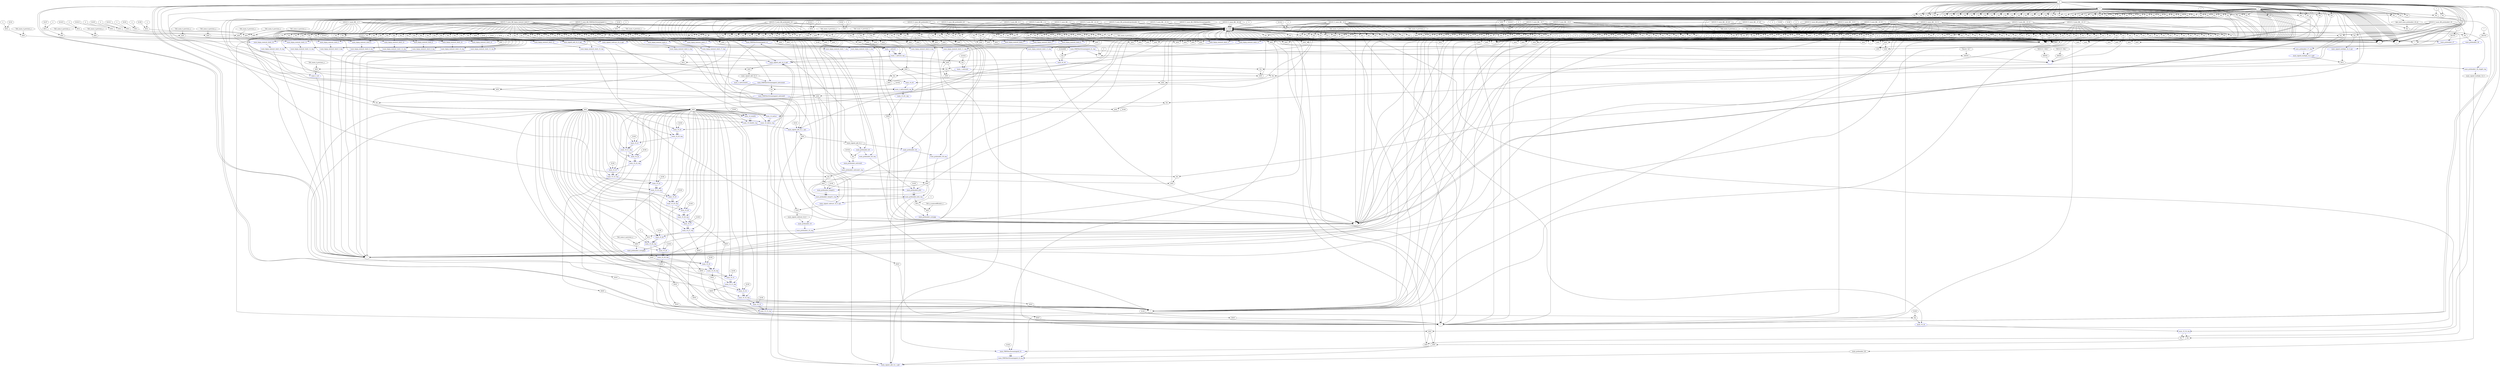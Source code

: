 //----------------------------------------------------------------------------//
// Generated by LegUp High-Level Synthesis Tool Version 4.0 (http://legup.org)
// Compiled: Sun Jul 26 12:56:54 2015
// University of Toronto
// For research and academic purposes only. Commercial use is prohibited.
// Please send bugs to: legup@eecg.toronto.edu
// Date: Mon Nov 12 01:42:18 2018
//----------------------------------------------------------------------------//

digraph {
Node0x3ce6640[label="?"];
Node0x3ce79c0[label="0"];
Node0x3ce79c0 -> Node0x3ce6640;
Node0x3ce7be0[label="EQ"];
Node0x3ce7be0 -> Node0x3ce6640;
Node0x3ce8300[label="EQ"];
Node0x3ce8300 -> Node0x3ce6640;
Node0x3d1ddf0[label="EQ"];
Node0x3d1ddf0 -> Node0x3ce6640;
Node0x3ce68c0[label="?"];
Node0x3ce79c0 -> Node0x3ce68c0;
Node0x3ce79c0 -> Node0x3ce68c0;
Node0x3ced2e0[label="1"];
Node0x3ced2e0 -> Node0x3ce68c0;
Node0x3ced2e0 -> Node0x3ce68c0;
Node0x3ced2e0 -> Node0x3ce68c0;
Node0x3ced2e0 -> Node0x3ce68c0;
Node0x3ced2e0 -> Node0x3ce68c0;
Node0x3ced2e0 -> Node0x3ce68c0;
Node0x3ced2e0 -> Node0x3ce68c0;
Node0x3ced2e0 -> Node0x3ce68c0;
Node0x3ced2e0 -> Node0x3ce68c0;
Node0x3ced2e0 -> Node0x3ce68c0;
Node0x3d1e250[label="EQ"];
Node0x3d1e250 -> Node0x3ce68c0;
Node0x3d1e7f0[label="EQ"];
Node0x3d1e7f0 -> Node0x3ce68c0;
Node0x3d1eab0[label="EQ"];
Node0x3d1eab0 -> Node0x3ce68c0;
Node0x3d1ed70[label="EQ"];
Node0x3d1ed70 -> Node0x3ce68c0;
Node0x3d1f030[label="EQ"];
Node0x3d1f030 -> Node0x3ce68c0;
Node0x3d1f380[label="EQ"];
Node0x3d1f380 -> Node0x3ce68c0;
Node0x3d1f640[label="EQ"];
Node0x3d1f640 -> Node0x3ce68c0;
Node0x3d1f900[label="EQ"];
Node0x3d1f900 -> Node0x3ce68c0;
Node0x3d1fbc0[label="EQ"];
Node0x3d1fbc0 -> Node0x3ce68c0;
Node0x3d1fe80[label="EQ"];
Node0x3d1fe80 -> Node0x3ce68c0;
Node0x3d20140[label="EQ"];
Node0x3d20140 -> Node0x3ce68c0;
Node0x3ce69f0[label="?"];
Node0x3ce79c0 -> Node0x3ce69f0;
Node0x3ce79c0 -> Node0x3ce69f0;
Node0x3d204f0[label="main_2_si0",color=blue];
Node0x3d204f0 -> Node0x3ce69f0;
Node0x3d21270[label="main_legup_memset_4exit_5_reg",shape=box,color=blue];
Node0x3d21270 -> Node0x3ce69f0;
Node0x3d22670[label="main_legup_memset_4exit_6_reg",shape=box,color=blue];
Node0x3d22670 -> Node0x3ce69f0;
Node0x3d23a90[label="main_legup_memset_4exit_8_reg",shape=box,color=blue];
Node0x3d23a90 -> Node0x3ce69f0;
Node0x3d24e90[label="main_legup_memset_4exit_10_reg",shape=box,color=blue];
Node0x3d24e90 -> Node0x3ce69f0;
Node0x3d26290[label="main_legup_memset_4exit_12_reg",shape=box,color=blue];
Node0x3d26290 -> Node0x3ce69f0;
Node0x3d27690[label="main_legup_memset_4exit_14_reg",shape=box,color=blue];
Node0x3d27690 -> Node0x3ce69f0;
Node0x3d28ad0[label="main_legup_memset_4exit_16_reg",shape=box,color=blue];
Node0x3d28ad0 -> Node0x3ce69f0;
Node0x3d29ed0[label="main_legup_memset_4exit_18_reg",shape=box,color=blue];
Node0x3d29ed0 -> Node0x3ce69f0;
Node0x3d2b2d0[label="main_preheaderi_scevgep2",color=blue];
Node0x3d2b2d0 -> Node0x3ce69f0;
Node0x3d2da00[label="EQ"];
Node0x3d2da00 -> Node0x3ce69f0;
Node0x3d2dcc0[label="EQ"];
Node0x3d2dcc0 -> Node0x3ce69f0;
Node0x3d2df80[label="EQ"];
Node0x3d2df80 -> Node0x3ce69f0;
Node0x3d2e240[label="EQ"];
Node0x3d2e240 -> Node0x3ce69f0;
Node0x3d2e500[label="EQ"];
Node0x3d2e500 -> Node0x3ce69f0;
Node0x3d2e850[label="EQ"];
Node0x3d2e850 -> Node0x3ce69f0;
Node0x3d2eb10[label="EQ"];
Node0x3d2eb10 -> Node0x3ce69f0;
Node0x3d2edd0[label="EQ"];
Node0x3d2edd0 -> Node0x3ce69f0;
Node0x3d2f090[label="EQ"];
Node0x3d2f090 -> Node0x3ce69f0;
Node0x3d2f350[label="EQ"];
Node0x3d2f350 -> Node0x3ce69f0;
Node0x3d2f610[label="EQ"];
Node0x3d2f610 -> Node0x3ce69f0;
Node0x3ce6b30[label="?"];
Node0x3ce79c0 -> Node0x3ce6b30;
Node0x3ce79c0 -> Node0x3ce6b30;
Node0x3ced2e0 -> Node0x3ce6b30;
Node0x3ced2e0 -> Node0x3ce6b30;
Node0x3ced2e0 -> Node0x3ce6b30;
Node0x3ced2e0 -> Node0x3ce6b30;
Node0x3ced2e0 -> Node0x3ce6b30;
Node0x3ced2e0 -> Node0x3ce6b30;
Node0x3ced2e0 -> Node0x3ce6b30;
Node0x3ced2e0 -> Node0x3ce6b30;
Node0x3ced2e0 -> Node0x3ce6b30;
Node0x3ce79c0 -> Node0x3ce6b30;
Node0x3d2fa70[label="EQ"];
Node0x3d2fa70 -> Node0x3ce6b30;
Node0x3d30010[label="EQ"];
Node0x3d30010 -> Node0x3ce6b30;
Node0x3d302d0[label="EQ"];
Node0x3d302d0 -> Node0x3ce6b30;
Node0x3d30590[label="EQ"];
Node0x3d30590 -> Node0x3ce6b30;
Node0x3d30850[label="EQ"];
Node0x3d30850 -> Node0x3ce6b30;
Node0x3d30ba0[label="EQ"];
Node0x3d30ba0 -> Node0x3ce6b30;
Node0x3d30e60[label="EQ"];
Node0x3d30e60 -> Node0x3ce6b30;
Node0x3d31120[label="EQ"];
Node0x3d31120 -> Node0x3ce6b30;
Node0x3d313e0[label="EQ"];
Node0x3d313e0 -> Node0x3ce6b30;
Node0x3d316a0[label="EQ"];
Node0x3d316a0 -> Node0x3ce6b30;
Node0x3d31960[label="EQ"];
Node0x3d31960 -> Node0x3ce6b30;
Node0x3ce6c60[label="?"];
Node0x3ce79c0 -> Node0x3ce6c60;
Node0x3ce79c0 -> Node0x3ce6c60;
Node0x3d31d10[label="ZEXT"];
Node0x3d31d10 -> Node0x3ce6c60;
Node0x3d32120[label="ZEXT"];
Node0x3d32120 -> Node0x3ce6c60;
Node0x3d32390[label="ZEXT"];
Node0x3d32390 -> Node0x3ce6c60;
Node0x3d32620[label="ZEXT"];
Node0x3d32620 -> Node0x3ce6c60;
Node0x3d32890[label="ZEXT"];
Node0x3d32890 -> Node0x3ce6c60;
Node0x3d32b00[label="ZEXT"];
Node0x3d32b00 -> Node0x3ce6c60;
Node0x3d32d70[label="ZEXT"];
Node0x3d32d70 -> Node0x3ce6c60;
Node0x3d33020[label="ZEXT"];
Node0x3d33020 -> Node0x3ce6c60;
Node0x3d33290[label="ZEXT"];
Node0x3d33290 -> Node0x3ce6c60;
Node0x3d33500[label="EQ"];
Node0x3d33500 -> Node0x3ce6c60;
Node0x3d337e0[label="EQ"];
Node0x3d337e0 -> Node0x3ce6c60;
Node0x3d33aa0[label="EQ"];
Node0x3d33aa0 -> Node0x3ce6c60;
Node0x3d33d60[label="EQ"];
Node0x3d33d60 -> Node0x3ce6c60;
Node0x3d34020[label="EQ"];
Node0x3d34020 -> Node0x3ce6c60;
Node0x3d342e0[label="EQ"];
Node0x3d342e0 -> Node0x3ce6c60;
Node0x3d34630[label="EQ"];
Node0x3d34630 -> Node0x3ce6c60;
Node0x3d348f0[label="EQ"];
Node0x3d348f0 -> Node0x3ce6c60;
Node0x3d34bb0[label="EQ"];
Node0x3d34bb0 -> Node0x3ce6c60;
Node0x3d34e70[label="EQ"];
Node0x3d34e70 -> Node0x3ce6c60;
Node0x3ce6db0[label="?"];
Node0x3ce79c0 -> Node0x3ce6db0;
Node0x3ce79c0 -> Node0x3ce6db0;
Node0x3d35220[label="2"];
Node0x3d35220 -> Node0x3ce6db0;
Node0x3d35430[label="2"];
Node0x3d35430 -> Node0x3ce6db0;
Node0x3d35610[label="2"];
Node0x3d35610 -> Node0x3ce6db0;
Node0x3d35830[label="2"];
Node0x3d35830 -> Node0x3ce6db0;
Node0x3d35a30[label="2"];
Node0x3d35a30 -> Node0x3ce6db0;
Node0x3d35c30[label="2"];
Node0x3d35c30 -> Node0x3ce6db0;
Node0x3d35e30[label="2"];
Node0x3d35e30 -> Node0x3ce6db0;
Node0x3d36070[label="2"];
Node0x3d36070 -> Node0x3ce6db0;
Node0x3d36270[label="2"];
Node0x3d36270 -> Node0x3ce6db0;
Node0x3d36470[label="2"];
Node0x3d36470 -> Node0x3ce6db0;
Node0x3d36670[label="EQ"];
Node0x3d36670 -> Node0x3ce6db0;
Node0x3d36950[label="EQ"];
Node0x3d36950 -> Node0x3ce6db0;
Node0x3d36c10[label="EQ"];
Node0x3d36c10 -> Node0x3ce6db0;
Node0x3d36ed0[label="EQ"];
Node0x3d36ed0 -> Node0x3ce6db0;
Node0x3d37190[label="EQ"];
Node0x3d37190 -> Node0x3ce6db0;
Node0x3d374e0[label="EQ"];
Node0x3d374e0 -> Node0x3ce6db0;
Node0x3d377a0[label="EQ"];
Node0x3d377a0 -> Node0x3ce6db0;
Node0x3d37a60[label="EQ"];
Node0x3d37a60 -> Node0x3ce6db0;
Node0x3d37d20[label="EQ"];
Node0x3d37d20 -> Node0x3ce6db0;
Node0x3d37fe0[label="EQ"];
Node0x3d37fe0 -> Node0x3ce6db0;
Node0x3d382a0[label="EQ"];
Node0x3d382a0 -> Node0x3ce6db0;
Node0x3ce7010[label="?"];
Node0x3ce79c0 -> Node0x3ce7010;
Node0x3ce79c0 -> Node0x3ce7010;
Node0x3ced2e0 -> Node0x3ce7010;
Node0x3ced2e0 -> Node0x3ce7010;
Node0x3ced2e0 -> Node0x3ce7010;
Node0x3ced2e0 -> Node0x3ce7010;
Node0x3ced2e0 -> Node0x3ce7010;
Node0x3ced2e0 -> Node0x3ce7010;
Node0x3ced2e0 -> Node0x3ce7010;
Node0x3ced2e0 -> Node0x3ce7010;
Node0x3ced2e0 -> Node0x3ce7010;
Node0x3d38700[label="EQ"];
Node0x3d38700 -> Node0x3ce7010;
Node0x3d38c50[label="EQ"];
Node0x3d38c50 -> Node0x3ce7010;
Node0x3d38f10[label="EQ"];
Node0x3d38f10 -> Node0x3ce7010;
Node0x3d391d0[label="EQ"];
Node0x3d391d0 -> Node0x3ce7010;
Node0x3d39490[label="EQ"];
Node0x3d39490 -> Node0x3ce7010;
Node0x3d39750[label="EQ"];
Node0x3d39750 -> Node0x3ce7010;
Node0x3d39aa0[label="EQ"];
Node0x3d39aa0 -> Node0x3ce7010;
Node0x3d39d60[label="EQ"];
Node0x3d39d60 -> Node0x3ce7010;
Node0x3d3a020[label="EQ"];
Node0x3d3a020 -> Node0x3ce7010;
Node0x3d3a2e0[label="EQ"];
Node0x3d3a2e0 -> Node0x3ce7010;
Node0x3ce7140[label="?"];
Node0x3ce79c0 -> Node0x3ce7140;
Node0x3ce79c0 -> Node0x3ce7140;
Node0x3d3a690[label="main_legup_memset_4exit_4_reg",shape=box,color=blue];
Node0x3d3a690 -> Node0x3ce7140;
Node0x3d3baa0[label="main_legup_memset_4exit_7_reg",shape=box,color=blue];
Node0x3d3baa0 -> Node0x3ce7140;
Node0x3d3cea0[label="main_legup_memset_4exit_9_reg",shape=box,color=blue];
Node0x3d3cea0 -> Node0x3ce7140;
Node0x3d3e2c0[label="main_legup_memset_4exit_11_reg",shape=box,color=blue];
Node0x3d3e2c0 -> Node0x3ce7140;
Node0x3d3f6c0[label="main_legup_memset_4exit_13_reg",shape=box,color=blue];
Node0x3d3f6c0 -> Node0x3ce7140;
Node0x3d40ac0[label="main_legup_memset_4exit_15_reg",shape=box,color=blue];
Node0x3d40ac0 -> Node0x3ce7140;
Node0x3d41ec0[label="main_legup_memset_4exit_17_reg",shape=box,color=blue];
Node0x3d41ec0 -> Node0x3ce7140;
Node0x3d43300[label="main_legup_memset_4exit_3_reg",shape=box,color=blue];
Node0x3d43300 -> Node0x3ce7140;
Node0x3d43ec0[label="main_preheaderi_scevgep",color=blue];
Node0x3d43ec0 -> Node0x3ce7140;
Node0x3d44c30[label="EQ"];
Node0x3d44c30 -> Node0x3ce7140;
Node0x3d44ef0[label="EQ"];
Node0x3d44ef0 -> Node0x3ce7140;
Node0x3d451b0[label="EQ"];
Node0x3d451b0 -> Node0x3ce7140;
Node0x3d45470[label="EQ"];
Node0x3d45470 -> Node0x3ce7140;
Node0x3d45730[label="EQ"];
Node0x3d45730 -> Node0x3ce7140;
Node0x3d459f0[label="EQ"];
Node0x3d459f0 -> Node0x3ce7140;
Node0x3d45d40[label="EQ"];
Node0x3d45d40 -> Node0x3ce7140;
Node0x3d46000[label="EQ"];
Node0x3d46000 -> Node0x3ce7140;
Node0x3d462c0[label="EQ"];
Node0x3d462c0 -> Node0x3ce7140;
Node0x3d46580[label="EQ"];
Node0x3d46580 -> Node0x3ce7140;
Node0x3ce7270[label="?"];
Node0x3ce79c0 -> Node0x3ce7270;
Node0x3ce79c0 -> Node0x3ce7270;
Node0x3ced2e0 -> Node0x3ce7270;
Node0x3ced2e0 -> Node0x3ce7270;
Node0x3ced2e0 -> Node0x3ce7270;
Node0x3ced2e0 -> Node0x3ce7270;
Node0x3ced2e0 -> Node0x3ce7270;
Node0x3ced2e0 -> Node0x3ce7270;
Node0x3ced2e0 -> Node0x3ce7270;
Node0x3ced2e0 -> Node0x3ce7270;
Node0x3ce79c0 -> Node0x3ce7270;
Node0x3d469e0[label="EQ"];
Node0x3d469e0 -> Node0x3ce7270;
Node0x3d46f30[label="EQ"];
Node0x3d46f30 -> Node0x3ce7270;
Node0x3d471f0[label="EQ"];
Node0x3d471f0 -> Node0x3ce7270;
Node0x3d474b0[label="EQ"];
Node0x3d474b0 -> Node0x3ce7270;
Node0x3d47770[label="EQ"];
Node0x3d47770 -> Node0x3ce7270;
Node0x3d47a30[label="EQ"];
Node0x3d47a30 -> Node0x3ce7270;
Node0x3d47d80[label="EQ"];
Node0x3d47d80 -> Node0x3ce7270;
Node0x3d48040[label="EQ"];
Node0x3d48040 -> Node0x3ce7270;
Node0x3d48300[label="EQ"];
Node0x3d48300 -> Node0x3ce7270;
Node0x3d485c0[label="EQ"];
Node0x3d485c0 -> Node0x3ce7270;
Node0x3ce6d20[label="?"];
Node0x3ce79c0 -> Node0x3ce6d20;
Node0x3ce79c0 -> Node0x3ce6d20;
Node0x3d48970[label="ZEXT"];
Node0x3d48970 -> Node0x3ce6d20;
Node0x3d48bd0[label="ZEXT"];
Node0x3d48bd0 -> Node0x3ce6d20;
Node0x3d48e40[label="ZEXT"];
Node0x3d48e40 -> Node0x3ce6d20;
Node0x3d490d0[label="ZEXT"];
Node0x3d490d0 -> Node0x3ce6d20;
Node0x3d49340[label="ZEXT"];
Node0x3d49340 -> Node0x3ce6d20;
Node0x3d495b0[label="ZEXT"];
Node0x3d495b0 -> Node0x3ce6d20;
Node0x3d49820[label="ZEXT"];
Node0x3d49820 -> Node0x3ce6d20;
Node0x3d49ad0[label="ZEXT"];
Node0x3d49ad0 -> Node0x3ce6d20;
Node0x3d49f60[label="EQ"];
Node0x3d49f60 -> Node0x3ce6d20;
Node0x3d4a240[label="EQ"];
Node0x3d4a240 -> Node0x3ce6d20;
Node0x3d4a500[label="EQ"];
Node0x3d4a500 -> Node0x3ce6d20;
Node0x3d4a7c0[label="EQ"];
Node0x3d4a7c0 -> Node0x3ce6d20;
Node0x3d4aa80[label="EQ"];
Node0x3d4aa80 -> Node0x3ce6d20;
Node0x3d4ad40[label="EQ"];
Node0x3d4ad40 -> Node0x3ce6d20;
Node0x3d4b000[label="EQ"];
Node0x3d4b000 -> Node0x3ce6d20;
Node0x3d4b350[label="EQ"];
Node0x3d4b350 -> Node0x3ce6d20;
Node0x3d4b610[label="EQ"];
Node0x3d4b610 -> Node0x3ce6d20;
Node0x3ce7510[label="?"];
Node0x3ce79c0 -> Node0x3ce7510;
Node0x3ce79c0 -> Node0x3ce7510;
Node0x3d4b9c0[label="2"];
Node0x3d4b9c0 -> Node0x3ce7510;
Node0x3d4bbd0[label="2"];
Node0x3d4bbd0 -> Node0x3ce7510;
Node0x3d4bdb0[label="2"];
Node0x3d4bdb0 -> Node0x3ce7510;
Node0x3d4bfd0[label="2"];
Node0x3d4bfd0 -> Node0x3ce7510;
Node0x3d4c1d0[label="2"];
Node0x3d4c1d0 -> Node0x3ce7510;
Node0x3d4c3d0[label="2"];
Node0x3d4c3d0 -> Node0x3ce7510;
Node0x3d4c5d0[label="2"];
Node0x3d4c5d0 -> Node0x3ce7510;
Node0x3d4c810[label="2"];
Node0x3d4c810 -> Node0x3ce7510;
Node0x3d4ca10[label="2"];
Node0x3d4ca10 -> Node0x3ce7510;
Node0x3d4cc10[label="EQ"];
Node0x3d4cc10 -> Node0x3ce7510;
Node0x3d4cef0[label="EQ"];
Node0x3d4cef0 -> Node0x3ce7510;
Node0x3d4d1b0[label="EQ"];
Node0x3d4d1b0 -> Node0x3ce7510;
Node0x3d4d470[label="EQ"];
Node0x3d4d470 -> Node0x3ce7510;
Node0x3d4d730[label="EQ"];
Node0x3d4d730 -> Node0x3ce7510;
Node0x3d4d9f0[label="EQ"];
Node0x3d4d9f0 -> Node0x3ce7510;
Node0x3d4dd40[label="EQ"];
Node0x3d4dd40 -> Node0x3ce7510;
Node0x3d4e000[label="EQ"];
Node0x3d4e000 -> Node0x3ce7510;
Node0x3d4e2c0[label="EQ"];
Node0x3d4e2c0 -> Node0x3ce7510;
Node0x3d4e580[label="EQ"];
Node0x3d4e580 -> Node0x3ce7510;
Node0x3ce7770[label="?"];
Node0x3d4e870[label="0"];
Node0x3d4e870 -> Node0x3ce7770;
Node0x3d1a440[label="main_FIRFilterStreamingexit_41_reg",shape=box,color=blue];
Node0x3d1a440 -> Node0x3ce7770;
Node0x3d4eae0[label="EQ"];
Node0x3d4eae0 -> Node0x3ce7770;
Node0x3d4edb0[label="EQ"];
Node0x3d4edb0 -> Node0x3ce7770;
Node0x3d51b20[label="",color=blue,color=blue,color=blue];
Node0x3d51c00[label="WRITE"];
Node0x3d51c00 -> Node0x3d51b20;
Node0x3d520b0[label="WRITE"];
Node0x3d520b0 -> Node0x3d51b20;
Node0x3d524b0[label="WRITE"];
Node0x3d524b0 -> Node0x3d51b20;
Node0x3d528e0[label="EQ"];
Node0x3d528e0 -> Node0x3d51b20;
Node0x3d52bc0[label="EQ"];
Node0x3d52bc0 -> Node0x3d51b20;
Node0x3d52ea0[label="EQ"];
Node0x3d52ea0 -> Node0x3d51b20;
Node0x3ce6790[label="?"];
Node0x3ce6790 -> Node0x3ce7be0;
Node0x3ce79c0 -> Node0x3ce7be0;
Node0x3ce8510[label="cur_state",shape=box];
Node0x3ce8510 -> Node0x3ce8300;
Node0x3ce8710[label="LEGUP_0"];
Node0x3ce8710 -> Node0x3ce8300;
Node0x3ce8510 -> Node0x3d1ddf0;
Node0x3cec650[label="LEGUP_F_main_BB__49_26"];
Node0x3cec650 -> Node0x3d1ddf0;
Node0x3ce8510 -> Node0x3d1e250;
Node0x3ce8710 -> Node0x3d1e250;
Node0x3ce8510 -> Node0x3d1e7f0;
Node0x3ce9050[label="LEGUP_F_main_BB__2_3"];
Node0x3ce9050 -> Node0x3d1e7f0;
Node0x3ce8510 -> Node0x3d1eab0;
Node0x3ce95d0[label="LEGUP_F_main_BB__19_6"];
Node0x3ce95d0 -> Node0x3d1eab0;
Node0x3ce8510 -> Node0x3d1ed70;
Node0x3ce9820[label="LEGUP_F_main_BB__19_7"];
Node0x3ce9820 -> Node0x3d1ed70;
Node0x3ce8510 -> Node0x3d1f030;
Node0x3ce92a0[label="LEGUP_F_main_BB__19_8"];
Node0x3ce92a0 -> Node0x3d1f030;
Node0x3ce8510 -> Node0x3d1f380;
Node0x3ce9d50[label="LEGUP_F_main_BB__19_9"];
Node0x3ce9d50 -> Node0x3d1f380;
Node0x3ce8510 -> Node0x3d1f640;
Node0x3ce9fa0[label="LEGUP_F_main_BB__19_10"];
Node0x3ce9fa0 -> Node0x3d1f640;
Node0x3ce8510 -> Node0x3d1f900;
Node0x3cea1f0[label="LEGUP_F_main_BB__19_11"];
Node0x3cea1f0 -> Node0x3d1f900;
Node0x3ce8510 -> Node0x3d1fbc0;
Node0x3cea440[label="LEGUP_F_main_BB__19_12"];
Node0x3cea440 -> Node0x3d1fbc0;
Node0x3ce8510 -> Node0x3d1fe80;
Node0x3cea690[label="LEGUP_F_main_BB__19_13"];
Node0x3cea690 -> Node0x3d1fe80;
Node0x3ce8510 -> Node0x3d20140;
Node0x3ceb2e0[label="LEGUP_F_main_BB_preheaderi_17"];
Node0x3ceb2e0 -> Node0x3d20140;
Node0x3d20700[label="ADD"];
Node0x3d20700 -> Node0x3d204f0;
Node0x3d20fb0[label="EQ"];
Node0x3d20fb0 -> Node0x3d204f0;
Node0x3d21450[label="main_legup_memset_4exit_5",color=blue];
Node0x3d21450 -> Node0x3d21270;
Node0x3d223b0[label="EQ"];
Node0x3d223b0 -> Node0x3d21270;
Node0x3d22870[label="main_legup_memset_4exit_6",color=blue];
Node0x3d22870 -> Node0x3d22670;
Node0x3d237d0[label="EQ"];
Node0x3d237d0 -> Node0x3d22670;
Node0x3d23c70[label="main_legup_memset_4exit_8",color=blue];
Node0x3d23c70 -> Node0x3d23a90;
Node0x3d24bd0[label="EQ"];
Node0x3d24bd0 -> Node0x3d23a90;
Node0x3d25070[label="main_legup_memset_4exit_10",color=blue];
Node0x3d25070 -> Node0x3d24e90;
Node0x3d25fd0[label="EQ"];
Node0x3d25fd0 -> Node0x3d24e90;
Node0x3d26470[label="main_legup_memset_4exit_12",color=blue];
Node0x3d26470 -> Node0x3d26290;
Node0x3d273d0[label="EQ"];
Node0x3d273d0 -> Node0x3d26290;
Node0x3d278b0[label="main_legup_memset_4exit_14",color=blue];
Node0x3d278b0 -> Node0x3d27690;
Node0x3d28810[label="EQ"];
Node0x3d28810 -> Node0x3d27690;
Node0x3d28cb0[label="main_legup_memset_4exit_16",color=blue];
Node0x3d28cb0 -> Node0x3d28ad0;
Node0x3d29c10[label="EQ"];
Node0x3d29c10 -> Node0x3d28ad0;
Node0x3d2a0b0[label="main_legup_memset_4exit_18",color=blue];
Node0x3d2a0b0 -> Node0x3d29ed0;
Node0x3d2b010[label="EQ"];
Node0x3d2b010 -> Node0x3d29ed0;
Node0x3d2b4b0[label="ADD"];
Node0x3d2b4b0 -> Node0x3d2b2d0;
Node0x3d2d740[label="EQ"];
Node0x3d2d740 -> Node0x3d2b2d0;
Node0x3ce8510 -> Node0x3d2da00;
Node0x3ce8710 -> Node0x3d2da00;
Node0x3ce8510 -> Node0x3d2dcc0;
Node0x3ce9050 -> Node0x3d2dcc0;
Node0x3ce8510 -> Node0x3d2df80;
Node0x3ce95d0 -> Node0x3d2df80;
Node0x3ce8510 -> Node0x3d2e240;
Node0x3ce9820 -> Node0x3d2e240;
Node0x3ce8510 -> Node0x3d2e500;
Node0x3ce92a0 -> Node0x3d2e500;
Node0x3ce8510 -> Node0x3d2e850;
Node0x3ce9d50 -> Node0x3d2e850;
Node0x3ce8510 -> Node0x3d2eb10;
Node0x3ce9fa0 -> Node0x3d2eb10;
Node0x3ce8510 -> Node0x3d2edd0;
Node0x3cea1f0 -> Node0x3d2edd0;
Node0x3ce8510 -> Node0x3d2f090;
Node0x3cea440 -> Node0x3d2f090;
Node0x3ce8510 -> Node0x3d2f350;
Node0x3cea690 -> Node0x3d2f350;
Node0x3ce8510 -> Node0x3d2f610;
Node0x3ceb2e0 -> Node0x3d2f610;
Node0x3ce8510 -> Node0x3d2fa70;
Node0x3ce8710 -> Node0x3d2fa70;
Node0x3ce8510 -> Node0x3d30010;
Node0x3ce9050 -> Node0x3d30010;
Node0x3ce8510 -> Node0x3d302d0;
Node0x3ce95d0 -> Node0x3d302d0;
Node0x3ce8510 -> Node0x3d30590;
Node0x3ce9820 -> Node0x3d30590;
Node0x3ce8510 -> Node0x3d30850;
Node0x3ce92a0 -> Node0x3d30850;
Node0x3ce8510 -> Node0x3d30ba0;
Node0x3ce9d50 -> Node0x3d30ba0;
Node0x3ce8510 -> Node0x3d30e60;
Node0x3ce9fa0 -> Node0x3d30e60;
Node0x3ce8510 -> Node0x3d31120;
Node0x3cea1f0 -> Node0x3d31120;
Node0x3ce8510 -> Node0x3d313e0;
Node0x3cea440 -> Node0x3d313e0;
Node0x3ce8510 -> Node0x3d316a0;
Node0x3cea690 -> Node0x3d316a0;
Node0x3ce8510 -> Node0x3d31960;
Node0x3ceb2e0 -> Node0x3d31960;
Node0x3d31f20[label="32'd0"];
Node0x3d31f20 -> Node0x3d31d10;
Node0x3d01350[label="main_19_33_reg",shape=box,color=blue,color=blue];
Node0x3d01350 -> Node0x3d32120;
Node0x3d01ff0[label="main_19_31_reg",shape=box,color=blue,color=blue];
Node0x3d01ff0 -> Node0x3d32390;
Node0x3d02c70[label="main_19_29_reg",shape=box,color=blue,color=blue];
Node0x3d02c70 -> Node0x3d32620;
Node0x3d038f0[label="main_19_27_reg",shape=box,color=blue,color=blue];
Node0x3d038f0 -> Node0x3d32890;
Node0x3d04570[label="main_19_25_reg",shape=box,color=blue,color=blue];
Node0x3d04570 -> Node0x3d32b00;
Node0x3d051f0[label="main_19_23_reg",shape=box,color=blue,color=blue];
Node0x3d051f0 -> Node0x3d32d70;
Node0x3d05e70[label="main_19_21_reg",shape=box,color=blue,color=blue];
Node0x3d05e70 -> Node0x3d33020;
Node0x3cf1a00[label="main_19_indvar_reg",shape=box,color=blue,color=blue];
Node0x3cf1a00 -> Node0x3d33290;
Node0x3ce8510 -> Node0x3d33500;
Node0x3ce8710 -> Node0x3d33500;
Node0x3ce8510 -> Node0x3d337e0;
Node0x3ce9050 -> Node0x3d337e0;
Node0x3ce8510 -> Node0x3d33aa0;
Node0x3ce95d0 -> Node0x3d33aa0;
Node0x3ce8510 -> Node0x3d33d60;
Node0x3ce9820 -> Node0x3d33d60;
Node0x3ce8510 -> Node0x3d34020;
Node0x3ce92a0 -> Node0x3d34020;
Node0x3ce8510 -> Node0x3d342e0;
Node0x3ce9d50 -> Node0x3d342e0;
Node0x3ce8510 -> Node0x3d34630;
Node0x3ce9fa0 -> Node0x3d34630;
Node0x3ce8510 -> Node0x3d348f0;
Node0x3cea1f0 -> Node0x3d348f0;
Node0x3ce8510 -> Node0x3d34bb0;
Node0x3cea440 -> Node0x3d34bb0;
Node0x3ce8510 -> Node0x3d34e70;
Node0x3cea690 -> Node0x3d34e70;
Node0x3ce8510 -> Node0x3d36670;
Node0x3ce8710 -> Node0x3d36670;
Node0x3ce8510 -> Node0x3d36950;
Node0x3ce9050 -> Node0x3d36950;
Node0x3ce8510 -> Node0x3d36c10;
Node0x3ce95d0 -> Node0x3d36c10;
Node0x3ce8510 -> Node0x3d36ed0;
Node0x3ce9820 -> Node0x3d36ed0;
Node0x3ce8510 -> Node0x3d37190;
Node0x3ce92a0 -> Node0x3d37190;
Node0x3ce8510 -> Node0x3d374e0;
Node0x3ce9d50 -> Node0x3d374e0;
Node0x3ce8510 -> Node0x3d377a0;
Node0x3ce9fa0 -> Node0x3d377a0;
Node0x3ce8510 -> Node0x3d37a60;
Node0x3cea1f0 -> Node0x3d37a60;
Node0x3ce8510 -> Node0x3d37d20;
Node0x3cea440 -> Node0x3d37d20;
Node0x3ce8510 -> Node0x3d37fe0;
Node0x3cea690 -> Node0x3d37fe0;
Node0x3ce8510 -> Node0x3d382a0;
Node0x3ceb2e0 -> Node0x3d382a0;
Node0x3ce8510 -> Node0x3d38700;
Node0x3ce8710 -> Node0x3d38700;
Node0x3ce8510 -> Node0x3d38c50;
Node0x3ce95d0 -> Node0x3d38c50;
Node0x3ce8510 -> Node0x3d38f10;
Node0x3ce9820 -> Node0x3d38f10;
Node0x3ce8510 -> Node0x3d391d0;
Node0x3ce92a0 -> Node0x3d391d0;
Node0x3ce8510 -> Node0x3d39490;
Node0x3ce9d50 -> Node0x3d39490;
Node0x3ce8510 -> Node0x3d39750;
Node0x3ce9fa0 -> Node0x3d39750;
Node0x3ce8510 -> Node0x3d39aa0;
Node0x3cea1f0 -> Node0x3d39aa0;
Node0x3ce8510 -> Node0x3d39d60;
Node0x3cea440 -> Node0x3d39d60;
Node0x3ce8510 -> Node0x3d3a020;
Node0x3cea690 -> Node0x3d3a020;
Node0x3ce8510 -> Node0x3d3a2e0;
Node0x3ceb090[label="LEGUP_F_main_BB_preheaderi_16"];
Node0x3ceb090 -> Node0x3d3a2e0;
Node0x3d3a8a0[label="main_legup_memset_4exit_4",color=blue];
Node0x3d3a8a0 -> Node0x3d3a690;
Node0x3d3b7e0[label="EQ"];
Node0x3d3b7e0 -> Node0x3d3a690;
Node0x3d3bc80[label="main_legup_memset_4exit_7",color=blue];
Node0x3d3bc80 -> Node0x3d3baa0;
Node0x3d3cbe0[label="EQ"];
Node0x3d3cbe0 -> Node0x3d3baa0;
Node0x3d3d0a0[label="main_legup_memset_4exit_9",color=blue];
Node0x3d3d0a0 -> Node0x3d3cea0;
Node0x3d3e000[label="EQ"];
Node0x3d3e000 -> Node0x3d3cea0;
Node0x3d3e4a0[label="main_legup_memset_4exit_11",color=blue];
Node0x3d3e4a0 -> Node0x3d3e2c0;
Node0x3d3f400[label="EQ"];
Node0x3d3f400 -> Node0x3d3e2c0;
Node0x3d3f8a0[label="main_legup_memset_4exit_13",color=blue];
Node0x3d3f8a0 -> Node0x3d3f6c0;
Node0x3d40800[label="EQ"];
Node0x3d40800 -> Node0x3d3f6c0;
Node0x3d40ca0[label="main_legup_memset_4exit_15",color=blue];
Node0x3d40ca0 -> Node0x3d40ac0;
Node0x3d41c00[label="EQ"];
Node0x3d41c00 -> Node0x3d40ac0;
Node0x3d420e0[label="main_legup_memset_4exit_17",color=blue];
Node0x3d420e0 -> Node0x3d41ec0;
Node0x3d43040[label="EQ"];
Node0x3d43040 -> Node0x3d41ec0;
Node0x3d434e0[label="main_legup_memset_4exit_3",color=blue];
Node0x3d434e0 -> Node0x3d43300;
Node0x3d43c00[label="EQ"];
Node0x3d43c00 -> Node0x3d43300;
Node0x3d440a0[label="ADD"];
Node0x3d440a0 -> Node0x3d43ec0;
Node0x3d44970[label="EQ"];
Node0x3d44970 -> Node0x3d43ec0;
Node0x3ce8510 -> Node0x3d44c30;
Node0x3ce8710 -> Node0x3d44c30;
Node0x3ce8510 -> Node0x3d44ef0;
Node0x3ce95d0 -> Node0x3d44ef0;
Node0x3ce8510 -> Node0x3d451b0;
Node0x3ce9820 -> Node0x3d451b0;
Node0x3ce8510 -> Node0x3d45470;
Node0x3ce92a0 -> Node0x3d45470;
Node0x3ce8510 -> Node0x3d45730;
Node0x3ce9d50 -> Node0x3d45730;
Node0x3ce8510 -> Node0x3d459f0;
Node0x3ce9fa0 -> Node0x3d459f0;
Node0x3ce8510 -> Node0x3d45d40;
Node0x3cea1f0 -> Node0x3d45d40;
Node0x3ce8510 -> Node0x3d46000;
Node0x3cea440 -> Node0x3d46000;
Node0x3ce8510 -> Node0x3d462c0;
Node0x3cea690 -> Node0x3d462c0;
Node0x3ce8510 -> Node0x3d46580;
Node0x3ceb090 -> Node0x3d46580;
Node0x3ce8510 -> Node0x3d469e0;
Node0x3ce8710 -> Node0x3d469e0;
Node0x3ce8510 -> Node0x3d46f30;
Node0x3ce95d0 -> Node0x3d46f30;
Node0x3ce8510 -> Node0x3d471f0;
Node0x3ce9820 -> Node0x3d471f0;
Node0x3ce8510 -> Node0x3d474b0;
Node0x3ce92a0 -> Node0x3d474b0;
Node0x3ce8510 -> Node0x3d47770;
Node0x3ce9d50 -> Node0x3d47770;
Node0x3ce8510 -> Node0x3d47a30;
Node0x3ce9fa0 -> Node0x3d47a30;
Node0x3ce8510 -> Node0x3d47d80;
Node0x3cea1f0 -> Node0x3d47d80;
Node0x3ce8510 -> Node0x3d48040;
Node0x3cea440 -> Node0x3d48040;
Node0x3ce8510 -> Node0x3d48300;
Node0x3cea690 -> Node0x3d48300;
Node0x3ce8510 -> Node0x3d485c0;
Node0x3ceb090 -> Node0x3d485c0;
Node0x3d019b0[label="main_19_32_reg",shape=box,color=blue,color=blue];
Node0x3d019b0 -> Node0x3d48970;
Node0x3d02630[label="main_19_30_reg",shape=box,color=blue,color=blue];
Node0x3d02630 -> Node0x3d48bd0;
Node0x3d032b0[label="main_19_28_reg",shape=box,color=blue,color=blue];
Node0x3d032b0 -> Node0x3d48e40;
Node0x3d03f30[label="main_19_26_reg",shape=box,color=blue,color=blue];
Node0x3d03f30 -> Node0x3d490d0;
Node0x3d04bb0[label="main_19_24_reg",shape=box,color=blue,color=blue];
Node0x3d04bb0 -> Node0x3d49340;
Node0x3d05830[label="main_19_22_reg",shape=box,color=blue,color=blue];
Node0x3d05830 -> Node0x3d495b0;
Node0x3d064b0[label="main_19_20_reg",shape=box,color=blue,color=blue];
Node0x3d064b0 -> Node0x3d49820;
Node0x3d49cd0[label="main_19_i01_reg",color=blue];
Node0x3d49cd0 -> Node0x3d49ad0;
Node0x3ce8510 -> Node0x3d49f60;
Node0x3ce8710 -> Node0x3d49f60;
Node0x3ce8510 -> Node0x3d4a240;
Node0x3ce95d0 -> Node0x3d4a240;
Node0x3ce8510 -> Node0x3d4a500;
Node0x3ce9820 -> Node0x3d4a500;
Node0x3ce8510 -> Node0x3d4a7c0;
Node0x3ce92a0 -> Node0x3d4a7c0;
Node0x3ce8510 -> Node0x3d4aa80;
Node0x3ce9d50 -> Node0x3d4aa80;
Node0x3ce8510 -> Node0x3d4ad40;
Node0x3ce9fa0 -> Node0x3d4ad40;
Node0x3ce8510 -> Node0x3d4b000;
Node0x3cea1f0 -> Node0x3d4b000;
Node0x3ce8510 -> Node0x3d4b350;
Node0x3cea440 -> Node0x3d4b350;
Node0x3ce8510 -> Node0x3d4b610;
Node0x3cea690 -> Node0x3d4b610;
Node0x3ce8510 -> Node0x3d4cc10;
Node0x3ce8710 -> Node0x3d4cc10;
Node0x3ce8510 -> Node0x3d4cef0;
Node0x3ce95d0 -> Node0x3d4cef0;
Node0x3ce8510 -> Node0x3d4d1b0;
Node0x3ce9820 -> Node0x3d4d1b0;
Node0x3ce8510 -> Node0x3d4d470;
Node0x3ce92a0 -> Node0x3d4d470;
Node0x3ce8510 -> Node0x3d4d730;
Node0x3ce9d50 -> Node0x3d4d730;
Node0x3ce8510 -> Node0x3d4d9f0;
Node0x3ce9fa0 -> Node0x3d4d9f0;
Node0x3ce8510 -> Node0x3d4dd40;
Node0x3cea1f0 -> Node0x3d4dd40;
Node0x3ce8510 -> Node0x3d4e000;
Node0x3cea440 -> Node0x3d4e000;
Node0x3ce8510 -> Node0x3d4e2c0;
Node0x3cea690 -> Node0x3d4e2c0;
Node0x3ce8510 -> Node0x3d4e580;
Node0x3ceb090 -> Node0x3d4e580;
Node0x3d164c0[label="main_FIRFilterStreamingexit_41",color=blue];
Node0x3d164c0 -> Node0x3d1a440;
Node0x3d1a6d0[label="EQ"];
Node0x3d1a6d0 -> Node0x3d1a440;
Node0x3ce8510 -> Node0x3d4eae0;
Node0x3ce8710 -> Node0x3d4eae0;
Node0x3ce8510 -> Node0x3d4edb0;
Node0x3cec650 -> Node0x3d4edb0;
Node0x3d51e20[label="\"Result: %d \""];
Node0x3d51e20 -> Node0x3d51c00;
Node0x3d1a440 -> Node0x3d51c00;
Node0x3d522b0[label="\"RESULT: PASS \""];
Node0x3d522b0 -> Node0x3d520b0;
Node0x3d526e0[label="\"RESULT: FAIL \""];
Node0x3d526e0 -> Node0x3d524b0;
Node0x3ce8510 -> Node0x3d528e0;
Node0x3cebf60[label="LEGUP_F_main_BB__42_23"];
Node0x3cebf60 -> Node0x3d528e0;
Node0x3ce8510 -> Node0x3d52bc0;
Node0x3cec200[label="LEGUP_F_main_BB__45_24"];
Node0x3cec200 -> Node0x3d52bc0;
Node0x3ce8510 -> Node0x3d52ea0;
Node0x3cec400[label="LEGUP_F_main_BB__47_25"];
Node0x3cec400 -> Node0x3d52ea0;
Node0x3ce79c0 -> Node0x3ce6790;
Node0x3ce8710 -> Node0x3ce8510;
Node0x3ce8930[label="LEGUP_F_main_BB__0_1"];
Node0x3ce8930 -> Node0x3ce8510;
Node0x3ce8710 -> Node0x3ce8510;
Node0x3ce8930 -> Node0x3ce8510;
Node0x3ce8be0[label="LEGUP_F_main_BB__1_2"];
Node0x3ce8be0 -> Node0x3ce8510;
Node0x3ce8be0 -> Node0x3ce8510;
Node0x3ce8e50[label="LEGUP_F_main_BB_legup_memset_4exit_5"];
Node0x3ce8e50 -> Node0x3ce8510;
Node0x3ce9050 -> Node0x3ce8510;
Node0x3ce9050 -> Node0x3ce8510;
Node0x3ce8d00[label="LEGUP_F_main_BB__2_4"];
Node0x3ce8d00 -> Node0x3ce8510;
Node0x3ce8d00 -> Node0x3ce8510;
Node0x3ce8be0 -> Node0x3ce8510;
Node0x3ce8e50 -> Node0x3ce8510;
Node0x3ce95d0 -> Node0x3ce8510;
Node0x3ce95d0 -> Node0x3ce8510;
Node0x3ce9820 -> Node0x3ce8510;
Node0x3ce9820 -> Node0x3ce8510;
Node0x3ce92a0 -> Node0x3ce8510;
Node0x3ce92a0 -> Node0x3ce8510;
Node0x3ce9d50 -> Node0x3ce8510;
Node0x3ce9d50 -> Node0x3ce8510;
Node0x3ce9fa0 -> Node0x3ce8510;
Node0x3ce9fa0 -> Node0x3ce8510;
Node0x3cea1f0 -> Node0x3ce8510;
Node0x3cea1f0 -> Node0x3ce8510;
Node0x3cea440 -> Node0x3ce8510;
Node0x3cea440 -> Node0x3ce8510;
Node0x3cea690 -> Node0x3ce8510;
Node0x3cea690 -> Node0x3ce8510;
Node0x3cea8e0[label="LEGUP_F_main_BB__19_14"];
Node0x3cea8e0 -> Node0x3ce8510;
Node0x3cea8e0 -> Node0x3ce8510;
Node0x3ceab30[label="LEGUP_F_main_BB_FIRFilterStreamingexit_2..."];
Node0x3ceab30 -> Node0x3ce8510;
Node0x3cead30[label="LEGUP_F_main_BB_preheaderipreheader_15"];
Node0x3cead30 -> Node0x3ce8510;
Node0x3cead30 -> Node0x3ce8510;
Node0x3ceb090 -> Node0x3ce8510;
Node0x3ceb090 -> Node0x3ce8510;
Node0x3ceb2e0 -> Node0x3ce8510;
Node0x3ceb2e0 -> Node0x3ce8510;
Node0x3ceb530[label="LEGUP_F_main_BB_preheaderi_18"];
Node0x3ceb530 -> Node0x3ce8510;
Node0x3ceb530 -> Node0x3ce8510;
Node0x3ceb780[label="LEGUP_F_main_BB_preheaderi_19"];
Node0x3ceb780 -> Node0x3ce8510;
Node0x3ceb780 -> Node0x3ce8510;
Node0x3ceb9d0[label="LEGUP_F_main_BB_preheaderi_20"];
Node0x3ceb9d0 -> Node0x3ce8510;
Node0x3ceb9d0 -> Node0x3ce8510;
Node0x3cebc20[label="LEGUP_F_main_BB_FIRFilterStreamingexitlo..."];
Node0x3cebc20 -> Node0x3ce8510;
Node0x3ceb090 -> Node0x3ce8510;
Node0x3cebc20 -> Node0x3ce8510;
Node0x3ceab30 -> Node0x3ce8510;
Node0x3ceab30 -> Node0x3ce8510;
Node0x3cebf60 -> Node0x3ce8510;
Node0x3ce95d0 -> Node0x3ce8510;
Node0x3cebf60 -> Node0x3ce8510;
Node0x3cec200 -> Node0x3ce8510;
Node0x3cec400 -> Node0x3ce8510;
Node0x3cec200 -> Node0x3ce8510;
Node0x3cec650 -> Node0x3ce8510;
Node0x3cec400 -> Node0x3ce8510;
Node0x3cec650 -> Node0x3ce8510;
Node0x3cec650 -> Node0x3ce8510;
Node0x3ce8710 -> Node0x3ce8510;
Node0x3cec990[label="0"];
Node0x3cec990 -> Node0x3ce8510;
Node0x3cecb90[label="AND"];
Node0x3cecb90 -> Node0x3ce8510;
Node0x3ced500[label="AND"];
Node0x3ced500 -> Node0x3ce8510;
Node0x3cedf90[label="AND"];
Node0x3cedf90 -> Node0x3ce8510;
Node0x3cee4c0[label="AND"];
Node0x3cee4c0 -> Node0x3ce8510;
Node0x3ceee70[label="AND"];
Node0x3ceee70 -> Node0x3ce8510;
Node0x3cef3a0[label="AND"];
Node0x3cef3a0 -> Node0x3ce8510;
Node0x3cefb40[label="AND"];
Node0x3cefb40 -> Node0x3ce8510;
Node0x3cf78a0[label="AND"];
Node0x3cf78a0 -> Node0x3ce8510;
Node0x3cf7dd0[label="AND"];
Node0x3cf7dd0 -> Node0x3ce8510;
Node0x3cf8570[label="AND"];
Node0x3cf8570 -> Node0x3ce8510;
Node0x3cf8aa0[label="AND"];
Node0x3cf8aa0 -> Node0x3ce8510;
Node0x3cf6af0[label="AND"];
Node0x3cf6af0 -> Node0x3ce8510;
Node0x3cf9000[label="AND"];
Node0x3cf9000 -> Node0x3ce8510;
Node0x3cf2590[label="AND"];
Node0x3cf2590 -> Node0x3ce8510;
Node0x3cf9580[label="AND"];
Node0x3cf9580 -> Node0x3ce8510;
Node0x3cf9d40[label="AND"];
Node0x3cf9d40 -> Node0x3ce8510;
Node0x3cfa270[label="AND"];
Node0x3cfa270 -> Node0x3ce8510;
Node0x3cfaa10[label="AND"];
Node0x3cfaa10 -> Node0x3ce8510;
Node0x3cfaf40[label="AND"];
Node0x3cfaf40 -> Node0x3ce8510;
Node0x3cfb6e0[label="AND"];
Node0x3cfb6e0 -> Node0x3ce8510;
Node0x3cfbc10[label="AND"];
Node0x3cfbc10 -> Node0x3ce8510;
Node0x3cfc3b0[label="AND"];
Node0x3cfc3b0 -> Node0x3ce8510;
Node0x3cfc8e0[label="AND"];
Node0x3cfc8e0 -> Node0x3ce8510;
Node0x3cfd080[label="AND"];
Node0x3cfd080 -> Node0x3ce8510;
Node0x3cfd5b0[label="AND"];
Node0x3cfd5b0 -> Node0x3ce8510;
Node0x3cfdd50[label="AND"];
Node0x3cfdd50 -> Node0x3ce8510;
Node0x3cfe280[label="AND"];
Node0x3cfe280 -> Node0x3ce8510;
Node0x3cfea20[label="AND"];
Node0x3cfea20 -> Node0x3ce8510;
Node0x3cfef50[label="AND"];
Node0x3cfef50 -> Node0x3ce8510;
Node0x3cff6f0[label="AND"];
Node0x3cff6f0 -> Node0x3ce8510;
Node0x3cffc20[label="AND"];
Node0x3cffc20 -> Node0x3ce8510;
Node0x3d003c0[label="AND"];
Node0x3d003c0 -> Node0x3ce8510;
Node0x3d08ad0[label="AND"];
Node0x3d08ad0 -> Node0x3ce8510;
Node0x3d09000[label="AND"];
Node0x3d09000 -> Node0x3ce8510;
Node0x3d097a0[label="AND"];
Node0x3d097a0 -> Node0x3ce8510;
Node0x3d09cd0[label="AND"];
Node0x3d09cd0 -> Node0x3ce8510;
Node0x3d0a470[label="AND"];
Node0x3d0a470 -> Node0x3ce8510;
Node0x3d0a9a0[label="AND"];
Node0x3d0a9a0 -> Node0x3ce8510;
Node0x3d0b140[label="AND"];
Node0x3d0b140 -> Node0x3ce8510;
Node0x3d0b670[label="AND"];
Node0x3d0b670 -> Node0x3ce8510;
Node0x3d0be10[label="AND"];
Node0x3d0be10 -> Node0x3ce8510;
Node0x3d0c340[label="AND"];
Node0x3d0c340 -> Node0x3ce8510;
Node0x3d0cae0[label="AND"];
Node0x3d0cae0 -> Node0x3ce8510;
Node0x3d0d010[label="AND"];
Node0x3d0d010 -> Node0x3ce8510;
Node0x3d0d7b0[label="AND"];
Node0x3d0d7b0 -> Node0x3ce8510;
Node0x3d0fbd0[label="AND"];
Node0x3d0fbd0 -> Node0x3ce8510;
Node0x3d17ee0[label="AND"];
Node0x3d17ee0 -> Node0x3ce8510;
Node0x3d14130[label="AND"];
Node0x3d14130 -> Node0x3ce8510;
Node0x3d18460[label="AND"];
Node0x3d18460 -> Node0x3ce8510;
Node0x3d189b0[label="AND"];
Node0x3d189b0 -> Node0x3ce8510;
Node0x3cf2d40[label="AND"];
Node0x3cf2d40 -> Node0x3ce8510;
Node0x3d18f10[label="AND"];
Node0x3d18f10 -> Node0x3ce8510;
Node0x3d196d0[label="AND"];
Node0x3d196d0 -> Node0x3ce8510;
Node0x3d1aec0[label="AND"];
Node0x3d1aec0 -> Node0x3ce8510;
Node0x3d1b3f0[label="AND"];
Node0x3d1b3f0 -> Node0x3ce8510;
Node0x3d1bb90[label="AND"];
Node0x3d1bb90 -> Node0x3ce8510;
Node0x3d1c0c0[label="AND"];
Node0x3d1c0c0 -> Node0x3ce8510;
Node0x3d1c860[label="AND"];
Node0x3d1c860 -> Node0x3ce8510;
Node0x3d1cd90[label="AND"];
Node0x3d1cd90 -> Node0x3ce8510;
Node0x3d1d530[label="AND"];
Node0x3d1d530 -> Node0x3ce8510;
Node0x3d1da60[label="EQ"];
Node0x3d1da60 -> Node0x3ce8510;
Node0x3d20900[label="`TAG_main_0_previous_a"];
Node0x3d20900 -> Node0x3d20700;
Node0x3d20b20[label="MUL"];
Node0x3d20b20 -> Node0x3d20700;
Node0x3ce8510 -> Node0x3d20fb0;
Node0x3ce9050 -> Node0x3d20fb0;
Node0x3d21670[label="ADD"];
Node0x3d21670 -> Node0x3d21450;
Node0x3d220f0[label="EQ"];
Node0x3d220f0 -> Node0x3d21450;
Node0x3ce8510 -> Node0x3d223b0;
Node0x3ce8e50 -> Node0x3d223b0;
Node0x3d22a90[label="ADD"];
Node0x3d22a90 -> Node0x3d22870;
Node0x3d23510[label="EQ"];
Node0x3d23510 -> Node0x3d22870;
Node0x3ce8510 -> Node0x3d237d0;
Node0x3ce8e50 -> Node0x3d237d0;
Node0x3d23e90[label="ADD"];
Node0x3d23e90 -> Node0x3d23c70;
Node0x3d24910[label="EQ"];
Node0x3d24910 -> Node0x3d23c70;
Node0x3ce8510 -> Node0x3d24bd0;
Node0x3ce8e50 -> Node0x3d24bd0;
Node0x3d25290[label="ADD"];
Node0x3d25290 -> Node0x3d25070;
Node0x3d25d10[label="EQ"];
Node0x3d25d10 -> Node0x3d25070;
Node0x3ce8510 -> Node0x3d25fd0;
Node0x3ce8e50 -> Node0x3d25fd0;
Node0x3d26690[label="ADD"];
Node0x3d26690 -> Node0x3d26470;
Node0x3d27110[label="EQ"];
Node0x3d27110 -> Node0x3d26470;
Node0x3ce8510 -> Node0x3d273d0;
Node0x3ce8e50 -> Node0x3d273d0;
Node0x3d27ad0[label="ADD"];
Node0x3d27ad0 -> Node0x3d278b0;
Node0x3d28550[label="EQ"];
Node0x3d28550 -> Node0x3d278b0;
Node0x3ce8510 -> Node0x3d28810;
Node0x3ce8e50 -> Node0x3d28810;
Node0x3d28ed0[label="ADD"];
Node0x3d28ed0 -> Node0x3d28cb0;
Node0x3d29950[label="EQ"];
Node0x3d29950 -> Node0x3d28cb0;
Node0x3ce8510 -> Node0x3d29c10;
Node0x3ce8e50 -> Node0x3d29c10;
Node0x3d2a2d0[label="ADD"];
Node0x3d2a2d0 -> Node0x3d2a0b0;
Node0x3d2ad50[label="EQ"];
Node0x3d2ad50 -> Node0x3d2a0b0;
Node0x3ce8510 -> Node0x3d2b010;
Node0x3ce8e50 -> Node0x3d2b010;
Node0x3d2b6d0[label="`TAG_main_0_previous_a"];
Node0x3d2b6d0 -> Node0x3d2b4b0;
Node0x3d2b8f0[label="MUL"];
Node0x3d2b8f0 -> Node0x3d2b4b0;
Node0x3ce8510 -> Node0x3d2d740;
Node0x3ceb2e0 -> Node0x3d2d740;
Node0x3d01570[label="main_19_33",color=blue,color=blue];
Node0x3d01570 -> Node0x3d01350;
Node0x3d01570 -> Node0x3d01350;
Node0x3cf2590 -> Node0x3d01350;
Node0x3cf2d40 -> Node0x3d01350;
Node0x3d02210[label="main_19_31",color=blue,color=blue];
Node0x3d02210 -> Node0x3d01ff0;
Node0x3d02210 -> Node0x3d01ff0;
Node0x3cf2590 -> Node0x3d01ff0;
Node0x3cf2d40 -> Node0x3d01ff0;
Node0x3d02e90[label="main_19_29",color=blue,color=blue];
Node0x3d02e90 -> Node0x3d02c70;
Node0x3d02e90 -> Node0x3d02c70;
Node0x3cf2590 -> Node0x3d02c70;
Node0x3cf2d40 -> Node0x3d02c70;
Node0x3d03b10[label="main_19_27",color=blue,color=blue];
Node0x3d03b10 -> Node0x3d038f0;
Node0x3d03b10 -> Node0x3d038f0;
Node0x3cf2590 -> Node0x3d038f0;
Node0x3cf2d40 -> Node0x3d038f0;
Node0x3d04790[label="main_19_25",color=blue,color=blue];
Node0x3d04790 -> Node0x3d04570;
Node0x3d04790 -> Node0x3d04570;
Node0x3cf2590 -> Node0x3d04570;
Node0x3cf2d40 -> Node0x3d04570;
Node0x3d05410[label="main_19_23",color=blue,color=blue];
Node0x3d05410 -> Node0x3d051f0;
Node0x3d05410 -> Node0x3d051f0;
Node0x3cf2590 -> Node0x3d051f0;
Node0x3cf2d40 -> Node0x3d051f0;
Node0x3d06090[label="main_19_21",color=blue,color=blue];
Node0x3d06090 -> Node0x3d05e70;
Node0x3d06090 -> Node0x3d05e70;
Node0x3cf2590 -> Node0x3d05e70;
Node0x3cf2d40 -> Node0x3d05e70;
Node0x3cf1c20[label="main_19_indvar",color=blue,color=blue];
Node0x3cf1c20 -> Node0x3cf1a00;
Node0x3cf1c20 -> Node0x3cf1a00;
Node0x3cf2590 -> Node0x3cf1a00;
Node0x3cf2d40 -> Node0x3cf1a00;
Node0x3d3aaa0[label="ADD"];
Node0x3d3aaa0 -> Node0x3d3a8a0;
Node0x3d3b520[label="EQ"];
Node0x3d3b520 -> Node0x3d3a8a0;
Node0x3ce8510 -> Node0x3d3b7e0;
Node0x3ce8e50 -> Node0x3d3b7e0;
Node0x3d3bea0[label="ADD"];
Node0x3d3bea0 -> Node0x3d3bc80;
Node0x3d3c920[label="EQ"];
Node0x3d3c920 -> Node0x3d3bc80;
Node0x3ce8510 -> Node0x3d3cbe0;
Node0x3ce8e50 -> Node0x3d3cbe0;
Node0x3d3d2c0[label="ADD"];
Node0x3d3d2c0 -> Node0x3d3d0a0;
Node0x3d3dd40[label="EQ"];
Node0x3d3dd40 -> Node0x3d3d0a0;
Node0x3ce8510 -> Node0x3d3e000;
Node0x3ce8e50 -> Node0x3d3e000;
Node0x3d3e6c0[label="ADD"];
Node0x3d3e6c0 -> Node0x3d3e4a0;
Node0x3d3f140[label="EQ"];
Node0x3d3f140 -> Node0x3d3e4a0;
Node0x3ce8510 -> Node0x3d3f400;
Node0x3ce8e50 -> Node0x3d3f400;
Node0x3d3fac0[label="ADD"];
Node0x3d3fac0 -> Node0x3d3f8a0;
Node0x3d40540[label="EQ"];
Node0x3d40540 -> Node0x3d3f8a0;
Node0x3ce8510 -> Node0x3d40800;
Node0x3ce8e50 -> Node0x3d40800;
Node0x3d40ec0[label="ADD"];
Node0x3d40ec0 -> Node0x3d40ca0;
Node0x3d41940[label="EQ"];
Node0x3d41940 -> Node0x3d40ca0;
Node0x3ce8510 -> Node0x3d41c00;
Node0x3ce8e50 -> Node0x3d41c00;
Node0x3d42300[label="ADD"];
Node0x3d42300 -> Node0x3d420e0;
Node0x3d42d80[label="EQ"];
Node0x3d42d80 -> Node0x3d420e0;
Node0x3ce8510 -> Node0x3d43040;
Node0x3ce8e50 -> Node0x3d43040;
Node0x3d43700[label="`TAG_main_0_previous_a"];
Node0x3d43700 -> Node0x3d434e0;
Node0x3d43920[label="EQ"];
Node0x3d43920 -> Node0x3d434e0;
Node0x3ce8510 -> Node0x3d43c00;
Node0x3ce8e50 -> Node0x3d43c00;
Node0x3d442c0[label="`TAG_g_maincoefficients_a"];
Node0x3d442c0 -> Node0x3d440a0;
Node0x3d444e0[label="MUL"];
Node0x3d444e0 -> Node0x3d440a0;
Node0x3ce8510 -> Node0x3d44970;
Node0x3ceb090 -> Node0x3d44970;
Node0x3d01bd0[label="main_19_32",color=blue,color=blue];
Node0x3d01bd0 -> Node0x3d019b0;
Node0x3d01bd0 -> Node0x3d019b0;
Node0x3cf2590 -> Node0x3d019b0;
Node0x3cf2d40 -> Node0x3d019b0;
Node0x3d02850[label="main_19_30",color=blue,color=blue];
Node0x3d02850 -> Node0x3d02630;
Node0x3d02850 -> Node0x3d02630;
Node0x3cf2590 -> Node0x3d02630;
Node0x3cf2d40 -> Node0x3d02630;
Node0x3d034d0[label="main_19_28",color=blue,color=blue];
Node0x3d034d0 -> Node0x3d032b0;
Node0x3d034d0 -> Node0x3d032b0;
Node0x3cf2590 -> Node0x3d032b0;
Node0x3cf2d40 -> Node0x3d032b0;
Node0x3d04150[label="main_19_26",color=blue,color=blue];
Node0x3d04150 -> Node0x3d03f30;
Node0x3d04150 -> Node0x3d03f30;
Node0x3cf2590 -> Node0x3d03f30;
Node0x3cf2d40 -> Node0x3d03f30;
Node0x3d04dd0[label="main_19_24",color=blue,color=blue];
Node0x3d04dd0 -> Node0x3d04bb0;
Node0x3d04dd0 -> Node0x3d04bb0;
Node0x3cf2590 -> Node0x3d04bb0;
Node0x3cf2d40 -> Node0x3d04bb0;
Node0x3d05a50[label="main_19_22",color=blue,color=blue];
Node0x3d05a50 -> Node0x3d05830;
Node0x3d05a50 -> Node0x3d05830;
Node0x3cf2590 -> Node0x3d05830;
Node0x3cf2d40 -> Node0x3d05830;
Node0x3d066d0[label="main_19_20",color=blue,color=blue];
Node0x3d066d0 -> Node0x3d064b0;
Node0x3d066d0 -> Node0x3d064b0;
Node0x3cf2590 -> Node0x3d064b0;
Node0x3cf2d40 -> Node0x3d064b0;
Node0x3cf0f10[label="main_2_indvarnext5_reg",shape=box,color=blue,color=blue];
Node0x3cf0f10 -> Node0x3d49cd0;
Node0x3d0e960[label="main_signed_add_32_1"];
Node0x3d0e960 -> Node0x3d164c0;
Node0x3d16730[label="EQ"];
Node0x3d16730 -> Node0x3d164c0;
Node0x3ce8510 -> Node0x3d1a6d0;
Node0x3ceab30 -> Node0x3d1a6d0;
Node0x3cecd90[label="EQ"];
Node0x3cecd90 -> Node0x3cecb90;
Node0x3ced090[label="EQ"];
Node0x3ced090 -> Node0x3cecb90;
Node0x3ced6e0[label="AND"];
Node0x3ced6e0 -> Node0x3ced500;
Node0x3cedc50[label="EQ"];
Node0x3cedc50 -> Node0x3ced500;
Node0x3ced6e0 -> Node0x3cedf90;
Node0x3cee1e0[label="EQ"];
Node0x3cee1e0 -> Node0x3cedf90;
Node0x3ceaf30[label="EQ"];
Node0x3ceaf30 -> Node0x3cee4c0;
Node0x3ceebb0[label="EQ"];
Node0x3ceebb0 -> Node0x3cee4c0;
Node0x3ceaf30 -> Node0x3ceee70;
Node0x3cef0c0[label="EQ"];
Node0x3cef0c0 -> Node0x3ceee70;
Node0x3cef580[label="EQ"];
Node0x3cef580 -> Node0x3cef3a0;
Node0x3cef880[label="EQ"];
Node0x3cef880 -> Node0x3cef3a0;
Node0x3cefd20[label="AND"];
Node0x3cefd20 -> Node0x3cefb40;
Node0x3cf0290[label="EQ"];
Node0x3cf0290 -> Node0x3cefb40;
Node0x3cefd20 -> Node0x3cf78a0;
Node0x3cf7af0[label="EQ"];
Node0x3cf7af0 -> Node0x3cf78a0;
Node0x3cf7fb0[label="EQ"];
Node0x3cf7fb0 -> Node0x3cf7dd0;
Node0x3cf82b0[label="EQ"];
Node0x3cf82b0 -> Node0x3cf7dd0;
Node0x3cf7fb0 -> Node0x3cf8570;
Node0x3cf87c0[label="EQ"];
Node0x3cf87c0 -> Node0x3cf8570;
Node0x3cf6cd0[label="EQ"];
Node0x3cf6cd0 -> Node0x3cf8aa0;
Node0x3cf8cf0[label="EQ"];
Node0x3cf8cf0 -> Node0x3cf8aa0;
Node0x3cf6cd0 -> Node0x3cf6af0;
Node0x3cf6fd0[label="EQ"];
Node0x3cf6fd0 -> Node0x3cf6af0;
Node0x3cf27a0[label="EQ"];
Node0x3cf27a0 -> Node0x3cf9000;
Node0x3cf9270[label="EQ"];
Node0x3cf9270 -> Node0x3cf9000;
Node0x3cf27a0 -> Node0x3cf2590;
Node0x3cf2a80[label="EQ"];
Node0x3cf2a80 -> Node0x3cf2590;
Node0x3cf9780[label="EQ"];
Node0x3cf9780 -> Node0x3cf9580;
Node0x3cf9a80[label="EQ"];
Node0x3cf9a80 -> Node0x3cf9580;
Node0x3cf9780 -> Node0x3cf9d40;
Node0x3cf9f90[label="EQ"];
Node0x3cf9f90 -> Node0x3cf9d40;
Node0x3cfa450[label="EQ"];
Node0x3cfa450 -> Node0x3cfa270;
Node0x3cfa750[label="EQ"];
Node0x3cfa750 -> Node0x3cfa270;
Node0x3cfa450 -> Node0x3cfaa10;
Node0x3cfac60[label="EQ"];
Node0x3cfac60 -> Node0x3cfaa10;
Node0x3cfb120[label="EQ"];
Node0x3cfb120 -> Node0x3cfaf40;
Node0x3cfb420[label="EQ"];
Node0x3cfb420 -> Node0x3cfaf40;
Node0x3cfb120 -> Node0x3cfb6e0;
Node0x3cfb930[label="EQ"];
Node0x3cfb930 -> Node0x3cfb6e0;
Node0x3cfbdf0[label="EQ"];
Node0x3cfbdf0 -> Node0x3cfbc10;
Node0x3cfc0f0[label="EQ"];
Node0x3cfc0f0 -> Node0x3cfbc10;
Node0x3cfbdf0 -> Node0x3cfc3b0;
Node0x3cfc600[label="EQ"];
Node0x3cfc600 -> Node0x3cfc3b0;
Node0x3cfcac0[label="EQ"];
Node0x3cfcac0 -> Node0x3cfc8e0;
Node0x3cfcdc0[label="EQ"];
Node0x3cfcdc0 -> Node0x3cfc8e0;
Node0x3cfcac0 -> Node0x3cfd080;
Node0x3cfd2d0[label="EQ"];
Node0x3cfd2d0 -> Node0x3cfd080;
Node0x3cfd790[label="EQ"];
Node0x3cfd790 -> Node0x3cfd5b0;
Node0x3cfda90[label="EQ"];
Node0x3cfda90 -> Node0x3cfd5b0;
Node0x3cfd790 -> Node0x3cfdd50;
Node0x3cfdfa0[label="EQ"];
Node0x3cfdfa0 -> Node0x3cfdd50;
Node0x3cfe460[label="EQ"];
Node0x3cfe460 -> Node0x3cfe280;
Node0x3cfe760[label="EQ"];
Node0x3cfe760 -> Node0x3cfe280;
Node0x3cfe460 -> Node0x3cfea20;
Node0x3cfec70[label="EQ"];
Node0x3cfec70 -> Node0x3cfea20;
Node0x3cff130[label="EQ"];
Node0x3cff130 -> Node0x3cfef50;
Node0x3cff430[label="EQ"];
Node0x3cff430 -> Node0x3cfef50;
Node0x3cff130 -> Node0x3cff6f0;
Node0x3cff940[label="EQ"];
Node0x3cff940 -> Node0x3cff6f0;
Node0x3cffe00[label="EQ"];
Node0x3cffe00 -> Node0x3cffc20;
Node0x3d00100[label="EQ"];
Node0x3d00100 -> Node0x3cffc20;
Node0x3d005a0[label="AND"];
Node0x3d005a0 -> Node0x3d003c0;
Node0x3d00b10[label="EQ"];
Node0x3d00b10 -> Node0x3d003c0;
Node0x3d005a0 -> Node0x3d08ad0;
Node0x3d08d20[label="EQ"];
Node0x3d08d20 -> Node0x3d08ad0;
Node0x3d091e0[label="EQ"];
Node0x3d091e0 -> Node0x3d09000;
Node0x3d094e0[label="EQ"];
Node0x3d094e0 -> Node0x3d09000;
Node0x3d091e0 -> Node0x3d097a0;
Node0x3d099f0[label="EQ"];
Node0x3d099f0 -> Node0x3d097a0;
Node0x3d09eb0[label="EQ"];
Node0x3d09eb0 -> Node0x3d09cd0;
Node0x3d0a1b0[label="EQ"];
Node0x3d0a1b0 -> Node0x3d09cd0;
Node0x3d09eb0 -> Node0x3d0a470;
Node0x3d0a6c0[label="EQ"];
Node0x3d0a6c0 -> Node0x3d0a470;
Node0x3d0ab80[label="EQ"];
Node0x3d0ab80 -> Node0x3d0a9a0;
Node0x3d0ae80[label="EQ"];
Node0x3d0ae80 -> Node0x3d0a9a0;
Node0x3d0ab80 -> Node0x3d0b140;
Node0x3d0b390[label="EQ"];
Node0x3d0b390 -> Node0x3d0b140;
Node0x3d0b850[label="EQ"];
Node0x3d0b850 -> Node0x3d0b670;
Node0x3d0bb50[label="EQ"];
Node0x3d0bb50 -> Node0x3d0b670;
Node0x3d0b850 -> Node0x3d0be10;
Node0x3d0c060[label="EQ"];
Node0x3d0c060 -> Node0x3d0be10;
Node0x3d0c520[label="EQ"];
Node0x3d0c520 -> Node0x3d0c340;
Node0x3d0c820[label="EQ"];
Node0x3d0c820 -> Node0x3d0c340;
Node0x3d0c520 -> Node0x3d0cae0;
Node0x3d0cd30[label="EQ"];
Node0x3d0cd30 -> Node0x3d0cae0;
Node0x3d0d1f0[label="EQ"];
Node0x3d0d1f0 -> Node0x3d0d010;
Node0x3d0d4f0[label="EQ"];
Node0x3d0d4f0 -> Node0x3d0d010;
Node0x3d0d990[label="AND"];
Node0x3d0d990 -> Node0x3d0d7b0;
Node0x3d0df00[label="EQ"];
Node0x3d0df00 -> Node0x3d0d7b0;
Node0x3d0d990 -> Node0x3d0fbd0;
Node0x3d0fe20[label="EQ"];
Node0x3d0fe20 -> Node0x3d0fbd0;
Node0x3d14310[label="EQ"];
Node0x3d14310 -> Node0x3d17ee0;
Node0x3d18150[label="EQ"];
Node0x3d18150 -> Node0x3d17ee0;
Node0x3d14310 -> Node0x3d14130;
Node0x3d14610[label="EQ"];
Node0x3d14610 -> Node0x3d14130;
Node0x3cf3140[label="EQ"];
Node0x3cf3140 -> Node0x3d18460;
Node0x3d186d0[label="EQ"];
Node0x3d186d0 -> Node0x3d18460;
Node0x3cf2f20[label="AND"];
Node0x3cf2f20 -> Node0x3d189b0;
Node0x3d18c00[label="EQ"];
Node0x3d18c00 -> Node0x3d189b0;
Node0x3cf2f20 -> Node0x3cf2d40;
Node0x3cf3700[label="EQ"];
Node0x3cf3700 -> Node0x3cf2d40;
Node0x3d19110[label="EQ"];
Node0x3d19110 -> Node0x3d18f10;
Node0x3d19410[label="EQ"];
Node0x3d19410 -> Node0x3d18f10;
Node0x3d198b0[label="AND"];
Node0x3d198b0 -> Node0x3d196d0;
Node0x3d19e20[label="EQ"];
Node0x3d19e20 -> Node0x3d196d0;
Node0x3d198b0 -> Node0x3d1aec0;
Node0x3d1b110[label="EQ"];
Node0x3d1b110 -> Node0x3d1aec0;
Node0x3d1b5d0[label="EQ"];
Node0x3d1b5d0 -> Node0x3d1b3f0;
Node0x3d1b8d0[label="EQ"];
Node0x3d1b8d0 -> Node0x3d1b3f0;
Node0x3d1b5d0 -> Node0x3d1bb90;
Node0x3d1bde0[label="EQ"];
Node0x3d1bde0 -> Node0x3d1bb90;
Node0x3d1c2a0[label="EQ"];
Node0x3d1c2a0 -> Node0x3d1c0c0;
Node0x3d1c5a0[label="EQ"];
Node0x3d1c5a0 -> Node0x3d1c0c0;
Node0x3d1c2a0 -> Node0x3d1c860;
Node0x3d1cab0[label="EQ"];
Node0x3d1cab0 -> Node0x3d1c860;
Node0x3d1cf70[label="EQ"];
Node0x3d1cf70 -> Node0x3d1cd90;
Node0x3d1d270[label="EQ"];
Node0x3d1d270 -> Node0x3d1cd90;
Node0x3d1cf70 -> Node0x3d1d530;
Node0x3d1d780[label="EQ"];
Node0x3d1d780 -> Node0x3d1d530;
Node0x3ce63c0[label="?"];
Node0x3ce63c0 -> Node0x3d1da60;
Node0x3ced2e0 -> Node0x3d1da60;
Node0x3d20d40[label="4"];
Node0x3d20d40 -> Node0x3d20b20;
Node0x3cf08b0[label="main_1_indvar4_reg",shape=box,color=blue,color=blue];
Node0x3cf08b0 -> Node0x3d20b20;
Node0x3d21890[label="`TAG_main_0_previous_a"];
Node0x3d21890 -> Node0x3d21670;
Node0x3d21ab0[label="MUL"];
Node0x3d21ab0 -> Node0x3d21670;
Node0x3ce8510 -> Node0x3d220f0;
Node0x3ce8e50 -> Node0x3d220f0;
Node0x3d22cb0[label="`TAG_main_0_previous_a"];
Node0x3d22cb0 -> Node0x3d22a90;
Node0x3d22ed0[label="MUL"];
Node0x3d22ed0 -> Node0x3d22a90;
Node0x3ce8510 -> Node0x3d23510;
Node0x3ce8e50 -> Node0x3d23510;
Node0x3d240b0[label="`TAG_main_0_previous_a"];
Node0x3d240b0 -> Node0x3d23e90;
Node0x3d242d0[label="MUL"];
Node0x3d242d0 -> Node0x3d23e90;
Node0x3ce8510 -> Node0x3d24910;
Node0x3ce8e50 -> Node0x3d24910;
Node0x3d254b0[label="`TAG_main_0_previous_a"];
Node0x3d254b0 -> Node0x3d25290;
Node0x3d256d0[label="MUL"];
Node0x3d256d0 -> Node0x3d25290;
Node0x3ce8510 -> Node0x3d25d10;
Node0x3ce8e50 -> Node0x3d25d10;
Node0x3d268b0[label="`TAG_main_0_previous_a"];
Node0x3d268b0 -> Node0x3d26690;
Node0x3d26ad0[label="MUL"];
Node0x3d26ad0 -> Node0x3d26690;
Node0x3ce8510 -> Node0x3d27110;
Node0x3ce8e50 -> Node0x3d27110;
Node0x3d27cf0[label="`TAG_main_0_previous_a"];
Node0x3d27cf0 -> Node0x3d27ad0;
Node0x3d27f10[label="MUL"];
Node0x3d27f10 -> Node0x3d27ad0;
Node0x3ce8510 -> Node0x3d28550;
Node0x3ce8e50 -> Node0x3d28550;
Node0x3d290f0[label="`TAG_main_0_previous_a"];
Node0x3d290f0 -> Node0x3d28ed0;
Node0x3d29310[label="MUL"];
Node0x3d29310 -> Node0x3d28ed0;
Node0x3ce8510 -> Node0x3d29950;
Node0x3ce8e50 -> Node0x3d29950;
Node0x3d2a4f0[label="`TAG_main_0_previous_a"];
Node0x3d2a4f0 -> Node0x3d2a2d0;
Node0x3d2a710[label="MUL"];
Node0x3d2a710 -> Node0x3d2a2d0;
Node0x3ce8510 -> Node0x3d2ad50;
Node0x3ce8e50 -> Node0x3d2ad50;
Node0x3d2bb10[label="4"];
Node0x3d2bb10 -> Node0x3d2b8f0;
Node0x3d2bd10[label="main_preheaderi_35_reg",shape=box,color=blue];
Node0x3d2bd10 -> Node0x3d2b8f0;
Node0x3d01790[label="32'd0"];
Node0x3d01790 -> Node0x3d01570;
Node0x3d019b0 -> Node0x3d01570;
Node0x3cf2590 -> Node0x3d01570;
Node0x3cf2d40 -> Node0x3d01570;
Node0x3d02410[label="32'd0"];
Node0x3d02410 -> Node0x3d02210;
Node0x3d02630 -> Node0x3d02210;
Node0x3cf2590 -> Node0x3d02210;
Node0x3cf2d40 -> Node0x3d02210;
Node0x3d03090[label="32'd0"];
Node0x3d03090 -> Node0x3d02e90;
Node0x3d032b0 -> Node0x3d02e90;
Node0x3cf2590 -> Node0x3d02e90;
Node0x3cf2d40 -> Node0x3d02e90;
Node0x3d03d10[label="32'd0"];
Node0x3d03d10 -> Node0x3d03b10;
Node0x3d03f30 -> Node0x3d03b10;
Node0x3cf2590 -> Node0x3d03b10;
Node0x3cf2d40 -> Node0x3d03b10;
Node0x3d04990[label="32'd0"];
Node0x3d04990 -> Node0x3d04790;
Node0x3d04bb0 -> Node0x3d04790;
Node0x3cf2590 -> Node0x3d04790;
Node0x3cf2d40 -> Node0x3d04790;
Node0x3d05610[label="32'd0"];
Node0x3d05610 -> Node0x3d05410;
Node0x3d05830 -> Node0x3d05410;
Node0x3cf2590 -> Node0x3d05410;
Node0x3cf2d40 -> Node0x3d05410;
Node0x3d06290[label="32'd0"];
Node0x3d06290 -> Node0x3d06090;
Node0x3d064b0 -> Node0x3d06090;
Node0x3cf2590 -> Node0x3d06090;
Node0x3cf2d40 -> Node0x3d06090;
Node0x3cf1e20[label="32'd0"];
Node0x3cf1e20 -> Node0x3cf1c20;
Node0x3cf2040[label="main_FIRFilterStreamingexit_indvarnext",color=blue];
Node0x3cf2040 -> Node0x3cf1c20;
Node0x3cf2590 -> Node0x3cf1c20;
Node0x3cf2d40 -> Node0x3cf1c20;
Node0x3d3acc0[label="`TAG_main_0_previous_a"];
Node0x3d3acc0 -> Node0x3d3aaa0;
Node0x3d3aee0[label="MUL"];
Node0x3d3aee0 -> Node0x3d3aaa0;
Node0x3ce8510 -> Node0x3d3b520;
Node0x3ce8e50 -> Node0x3d3b520;
Node0x3d3c0c0[label="`TAG_main_0_previous_a"];
Node0x3d3c0c0 -> Node0x3d3bea0;
Node0x3d3c2e0[label="MUL"];
Node0x3d3c2e0 -> Node0x3d3bea0;
Node0x3ce8510 -> Node0x3d3c920;
Node0x3ce8e50 -> Node0x3d3c920;
Node0x3d3d4e0[label="`TAG_main_0_previous_a"];
Node0x3d3d4e0 -> Node0x3d3d2c0;
Node0x3d3d700[label="MUL"];
Node0x3d3d700 -> Node0x3d3d2c0;
Node0x3ce8510 -> Node0x3d3dd40;
Node0x3ce8e50 -> Node0x3d3dd40;
Node0x3d3e8e0[label="`TAG_main_0_previous_a"];
Node0x3d3e8e0 -> Node0x3d3e6c0;
Node0x3d3eb00[label="MUL"];
Node0x3d3eb00 -> Node0x3d3e6c0;
Node0x3ce8510 -> Node0x3d3f140;
Node0x3ce8e50 -> Node0x3d3f140;
Node0x3d3fce0[label="`TAG_main_0_previous_a"];
Node0x3d3fce0 -> Node0x3d3fac0;
Node0x3d3ff00[label="MUL"];
Node0x3d3ff00 -> Node0x3d3fac0;
Node0x3ce8510 -> Node0x3d40540;
Node0x3ce8e50 -> Node0x3d40540;
Node0x3d410e0[label="`TAG_main_0_previous_a"];
Node0x3d410e0 -> Node0x3d40ec0;
Node0x3d41300[label="MUL"];
Node0x3d41300 -> Node0x3d40ec0;
Node0x3ce8510 -> Node0x3d41940;
Node0x3ce8e50 -> Node0x3d41940;
Node0x3d42520[label="`TAG_main_0_previous_a"];
Node0x3d42520 -> Node0x3d42300;
Node0x3d42740[label="MUL"];
Node0x3d42740 -> Node0x3d42300;
Node0x3ce8510 -> Node0x3d42d80;
Node0x3ce8e50 -> Node0x3d42d80;
Node0x3ce8510 -> Node0x3d43920;
Node0x3ce8e50 -> Node0x3d43920;
Node0x3d44700[label="4"];
Node0x3d44700 -> Node0x3d444e0;
Node0x3d0efc0[label="main_preheaderi_j02i_reg",shape=box,color=blue,color=blue];
Node0x3d0efc0 -> Node0x3d444e0;
Node0x3d01dd0[label="32'd0"];
Node0x3d01dd0 -> Node0x3d01bd0;
Node0x3d01ff0 -> Node0x3d01bd0;
Node0x3cf2590 -> Node0x3d01bd0;
Node0x3cf2d40 -> Node0x3d01bd0;
Node0x3d02a50[label="32'd0"];
Node0x3d02a50 -> Node0x3d02850;
Node0x3d02c70 -> Node0x3d02850;
Node0x3cf2590 -> Node0x3d02850;
Node0x3cf2d40 -> Node0x3d02850;
Node0x3d036d0[label="32'd0"];
Node0x3d036d0 -> Node0x3d034d0;
Node0x3d038f0 -> Node0x3d034d0;
Node0x3cf2590 -> Node0x3d034d0;
Node0x3cf2d40 -> Node0x3d034d0;
Node0x3d04350[label="32'd0"];
Node0x3d04350 -> Node0x3d04150;
Node0x3d04570 -> Node0x3d04150;
Node0x3cf2590 -> Node0x3d04150;
Node0x3cf2d40 -> Node0x3d04150;
Node0x3d04fd0[label="32'd0"];
Node0x3d04fd0 -> Node0x3d04dd0;
Node0x3d051f0 -> Node0x3d04dd0;
Node0x3cf2590 -> Node0x3d04dd0;
Node0x3cf2d40 -> Node0x3d04dd0;
Node0x3d05c50[label="32'd0"];
Node0x3d05c50 -> Node0x3d05a50;
Node0x3d05e70 -> Node0x3d05a50;
Node0x3cf2590 -> Node0x3d05a50;
Node0x3cf2d40 -> Node0x3d05a50;
Node0x3d068d0[label="32'd0"];
Node0x3d068d0 -> Node0x3d066d0;
Node0x3cf1a00 -> Node0x3d066d0;
Node0x3cf2590 -> Node0x3d066d0;
Node0x3cf2d40 -> Node0x3d066d0;
Node0x3cf1130[label="main_2_indvarnext5",color=blue];
Node0x3cf1130 -> Node0x3cf0f10;
Node0x3cf5fd0[label="main_19_i01",color=blue];
Node0x3cf5fd0 -> Node0x3cf0f10;
Node0x3cf6500[label="EQ"];
Node0x3cf6500 -> Node0x3cf0f10;
Node0x3cf67d0[label="EQ"];
Node0x3cf67d0 -> Node0x3cf0f10;
Node0x3d0eb80[label="ADD"];
Node0x3d0eb80 -> Node0x3d0e960;
Node0x3ce8510 -> Node0x3d16730;
Node0x3ceab30 -> Node0x3d16730;
Node0x3ce8510 -> Node0x3cecd90;
Node0x3ce8710 -> Node0x3cecd90;
Node0x3ce6790 -> Node0x3ced090;
Node0x3ced2e0 -> Node0x3ced090;
Node0x3cecd90 -> Node0x3ced6e0;
Node0x3ced970[label="EQ"];
Node0x3ced970 -> Node0x3ced6e0;
Node0x3ce64f0[label="?"];
Node0x3ce64f0 -> Node0x3cedc50;
Node0x3ced2e0 -> Node0x3cedc50;
Node0x3ce64f0 -> Node0x3cee1e0;
Node0x3ce79c0 -> Node0x3cee1e0;
Node0x3ce8510 -> Node0x3ceaf30;
Node0x3ce8930 -> Node0x3ceaf30;
Node0x3ce6790 -> Node0x3ceebb0;
Node0x3ced2e0 -> Node0x3ceebb0;
Node0x3ce6790 -> Node0x3cef0c0;
Node0x3ce79c0 -> Node0x3cef0c0;
Node0x3ce8510 -> Node0x3cef580;
Node0x3ce8be0 -> Node0x3cef580;
Node0x3ce6790 -> Node0x3cef880;
Node0x3ced2e0 -> Node0x3cef880;
Node0x3cef580 -> Node0x3cefd20;
Node0x3ceffb0[label="EQ"];
Node0x3ceffb0 -> Node0x3cefd20;
Node0x3cf0490[label="main_1_exitcond",color=blue];
Node0x3cf0490 -> Node0x3cf0290;
Node0x3ced2e0 -> Node0x3cf0290;
Node0x3cf0490 -> Node0x3cf7af0;
Node0x3ce79c0 -> Node0x3cf7af0;
Node0x3ce8510 -> Node0x3cf7fb0;
Node0x3ce9050 -> Node0x3cf7fb0;
Node0x3ce6790 -> Node0x3cf82b0;
Node0x3ced2e0 -> Node0x3cf82b0;
Node0x3ce6790 -> Node0x3cf87c0;
Node0x3ce79c0 -> Node0x3cf87c0;
Node0x3ce8510 -> Node0x3cf6cd0;
Node0x3ce8d00 -> Node0x3cf6cd0;
Node0x3ce6790 -> Node0x3cf8cf0;
Node0x3ced2e0 -> Node0x3cf8cf0;
Node0x3ce6790 -> Node0x3cf6fd0;
Node0x3ce79c0 -> Node0x3cf6fd0;
Node0x3ce8510 -> Node0x3cf27a0;
Node0x3ce8e50 -> Node0x3cf27a0;
Node0x3ce6790 -> Node0x3cf9270;
Node0x3ced2e0 -> Node0x3cf9270;
Node0x3ce6790 -> Node0x3cf2a80;
Node0x3ce79c0 -> Node0x3cf2a80;
Node0x3ce8510 -> Node0x3cf9780;
Node0x3ce95d0 -> Node0x3cf9780;
Node0x3ce6790 -> Node0x3cf9a80;
Node0x3ced2e0 -> Node0x3cf9a80;
Node0x3ce6790 -> Node0x3cf9f90;
Node0x3ce79c0 -> Node0x3cf9f90;
Node0x3ce8510 -> Node0x3cfa450;
Node0x3ce9820 -> Node0x3cfa450;
Node0x3ce6790 -> Node0x3cfa750;
Node0x3ced2e0 -> Node0x3cfa750;
Node0x3ce6790 -> Node0x3cfac60;
Node0x3ce79c0 -> Node0x3cfac60;
Node0x3ce8510 -> Node0x3cfb120;
Node0x3ce92a0 -> Node0x3cfb120;
Node0x3ce6790 -> Node0x3cfb420;
Node0x3ced2e0 -> Node0x3cfb420;
Node0x3ce6790 -> Node0x3cfb930;
Node0x3ce79c0 -> Node0x3cfb930;
Node0x3ce8510 -> Node0x3cfbdf0;
Node0x3ce9d50 -> Node0x3cfbdf0;
Node0x3ce6790 -> Node0x3cfc0f0;
Node0x3ced2e0 -> Node0x3cfc0f0;
Node0x3ce6790 -> Node0x3cfc600;
Node0x3ce79c0 -> Node0x3cfc600;
Node0x3ce8510 -> Node0x3cfcac0;
Node0x3ce9fa0 -> Node0x3cfcac0;
Node0x3ce6790 -> Node0x3cfcdc0;
Node0x3ced2e0 -> Node0x3cfcdc0;
Node0x3ce6790 -> Node0x3cfd2d0;
Node0x3ce79c0 -> Node0x3cfd2d0;
Node0x3ce8510 -> Node0x3cfd790;
Node0x3cea1f0 -> Node0x3cfd790;
Node0x3ce6790 -> Node0x3cfda90;
Node0x3ced2e0 -> Node0x3cfda90;
Node0x3ce6790 -> Node0x3cfdfa0;
Node0x3ce79c0 -> Node0x3cfdfa0;
Node0x3ce8510 -> Node0x3cfe460;
Node0x3cea440 -> Node0x3cfe460;
Node0x3ce6790 -> Node0x3cfe760;
Node0x3ced2e0 -> Node0x3cfe760;
Node0x3ce6790 -> Node0x3cfec70;
Node0x3ce79c0 -> Node0x3cfec70;
Node0x3ce8510 -> Node0x3cff130;
Node0x3cea690 -> Node0x3cff130;
Node0x3ce6790 -> Node0x3cff430;
Node0x3ced2e0 -> Node0x3cff430;
Node0x3ce6790 -> Node0x3cff940;
Node0x3ce79c0 -> Node0x3cff940;
Node0x3ce8510 -> Node0x3cffe00;
Node0x3cea8e0 -> Node0x3cffe00;
Node0x3ce6790 -> Node0x3d00100;
Node0x3ced2e0 -> Node0x3d00100;
Node0x3cffe00 -> Node0x3d005a0;
Node0x3d00830[label="EQ"];
Node0x3d00830 -> Node0x3d005a0;
Node0x3d00d10[label="main_19_34_reg",shape=box,color=blue];
Node0x3d00d10 -> Node0x3d00b10;
Node0x3ced2e0 -> Node0x3d00b10;
Node0x3d00d10 -> Node0x3d08d20;
Node0x3ce79c0 -> Node0x3d08d20;
Node0x3ce8510 -> Node0x3d091e0;
Node0x3cead30 -> Node0x3d091e0;
Node0x3ce6790 -> Node0x3d094e0;
Node0x3ced2e0 -> Node0x3d094e0;
Node0x3ce6790 -> Node0x3d099f0;
Node0x3ce79c0 -> Node0x3d099f0;
Node0x3ce8510 -> Node0x3d09eb0;
Node0x3ceb090 -> Node0x3d09eb0;
Node0x3ce6790 -> Node0x3d0a1b0;
Node0x3ced2e0 -> Node0x3d0a1b0;
Node0x3ce6790 -> Node0x3d0a6c0;
Node0x3ce79c0 -> Node0x3d0a6c0;
Node0x3ce8510 -> Node0x3d0ab80;
Node0x3ceb2e0 -> Node0x3d0ab80;
Node0x3ce6790 -> Node0x3d0ae80;
Node0x3ced2e0 -> Node0x3d0ae80;
Node0x3ce6790 -> Node0x3d0b390;
Node0x3ce79c0 -> Node0x3d0b390;
Node0x3ce8510 -> Node0x3d0b850;
Node0x3ceb530 -> Node0x3d0b850;
Node0x3ce6790 -> Node0x3d0bb50;
Node0x3ced2e0 -> Node0x3d0bb50;
Node0x3ce6790 -> Node0x3d0c060;
Node0x3ce79c0 -> Node0x3d0c060;
Node0x3ce8510 -> Node0x3d0c520;
Node0x3ceb780 -> Node0x3d0c520;
Node0x3ce6790 -> Node0x3d0c820;
Node0x3ced2e0 -> Node0x3d0c820;
Node0x3ce6790 -> Node0x3d0cd30;
Node0x3ce79c0 -> Node0x3d0cd30;
Node0x3ce8510 -> Node0x3d0d1f0;
Node0x3ceb9d0 -> Node0x3d0d1f0;
Node0x3ce6790 -> Node0x3d0d4f0;
Node0x3ced2e0 -> Node0x3d0d4f0;
Node0x3d0d1f0 -> Node0x3d0d990;
Node0x3d0dc20[label="EQ"];
Node0x3d0dc20 -> Node0x3d0d990;
Node0x3d0e100[label="main_preheaderi_exitcond1_reg",shape=box,color=blue];
Node0x3d0e100 -> Node0x3d0df00;
Node0x3ced2e0 -> Node0x3d0df00;
Node0x3d0e100 -> Node0x3d0fe20;
Node0x3ce79c0 -> Node0x3d0fe20;
Node0x3ce8510 -> Node0x3d14310;
Node0x3cebc20 -> Node0x3d14310;
Node0x3ce6790 -> Node0x3d18150;
Node0x3ced2e0 -> Node0x3d18150;
Node0x3ce6790 -> Node0x3d14610;
Node0x3ce79c0 -> Node0x3d14610;
Node0x3ce8510 -> Node0x3cf3140;
Node0x3ceab30 -> Node0x3cf3140;
Node0x3ce6790 -> Node0x3d186d0;
Node0x3ced2e0 -> Node0x3d186d0;
Node0x3cf3140 -> Node0x3cf2f20;
Node0x3cf3440[label="EQ"];
Node0x3cf3440 -> Node0x3cf2f20;
Node0x3cf3900[label="main_FIRFilterStreamingexit_exitcond3",color=blue];
Node0x3cf3900 -> Node0x3d18c00;
Node0x3ced2e0 -> Node0x3d18c00;
Node0x3cf3900 -> Node0x3cf3700;
Node0x3ce79c0 -> Node0x3cf3700;
Node0x3ce8510 -> Node0x3d19110;
Node0x3cebf60 -> Node0x3d19110;
Node0x3ce6790 -> Node0x3d19410;
Node0x3ced2e0 -> Node0x3d19410;
Node0x3d19110 -> Node0x3d198b0;
Node0x3d19b40[label="EQ"];
Node0x3d19b40 -> Node0x3d198b0;
Node0x3d1a020[label="main_42_44",color=blue];
Node0x3d1a020 -> Node0x3d19e20;
Node0x3ced2e0 -> Node0x3d19e20;
Node0x3d1a020 -> Node0x3d1b110;
Node0x3ce79c0 -> Node0x3d1b110;
Node0x3ce8510 -> Node0x3d1b5d0;
Node0x3cec200 -> Node0x3d1b5d0;
Node0x3ce6790 -> Node0x3d1b8d0;
Node0x3ced2e0 -> Node0x3d1b8d0;
Node0x3ce6790 -> Node0x3d1bde0;
Node0x3ce79c0 -> Node0x3d1bde0;
Node0x3ce8510 -> Node0x3d1c2a0;
Node0x3cec400 -> Node0x3d1c2a0;
Node0x3ce6790 -> Node0x3d1c5a0;
Node0x3ced2e0 -> Node0x3d1c5a0;
Node0x3ce6790 -> Node0x3d1cab0;
Node0x3ce79c0 -> Node0x3d1cab0;
Node0x3ce8510 -> Node0x3d1cf70;
Node0x3cec650 -> Node0x3d1cf70;
Node0x3ce6790 -> Node0x3d1d270;
Node0x3ced2e0 -> Node0x3d1d270;
Node0x3ce6790 -> Node0x3d1d780;
Node0x3ce79c0 -> Node0x3d1d780;
Node0x3cf0ad0[label="main_1_indvar4",color=blue,color=blue];
Node0x3cf0ad0 -> Node0x3cf08b0;
Node0x3cf0ad0 -> Node0x3cf08b0;
Node0x3ceee70 -> Node0x3cf08b0;
Node0x3cf6af0 -> Node0x3cf08b0;
Node0x3d21cd0[label="4"];
Node0x3d21cd0 -> Node0x3d21ab0;
Node0x3d21ed0[label="32'd15"];
Node0x3d21ed0 -> Node0x3d21ab0;
Node0x3d230f0[label="4"];
Node0x3d230f0 -> Node0x3d22ed0;
Node0x3d232f0[label="32'd13"];
Node0x3d232f0 -> Node0x3d22ed0;
Node0x3d244f0[label="4"];
Node0x3d244f0 -> Node0x3d242d0;
Node0x3d246f0[label="32'd11"];
Node0x3d246f0 -> Node0x3d242d0;
Node0x3d258f0[label="4"];
Node0x3d258f0 -> Node0x3d256d0;
Node0x3d25af0[label="32'd9"];
Node0x3d25af0 -> Node0x3d256d0;
Node0x3d26cf0[label="4"];
Node0x3d26cf0 -> Node0x3d26ad0;
Node0x3d26ef0[label="32'd7"];
Node0x3d26ef0 -> Node0x3d26ad0;
Node0x3d28130[label="4"];
Node0x3d28130 -> Node0x3d27f10;
Node0x3d28330[label="32'd5"];
Node0x3d28330 -> Node0x3d27f10;
Node0x3d29530[label="4"];
Node0x3d29530 -> Node0x3d29310;
Node0x3d29730[label="32'd3"];
Node0x3d29730 -> Node0x3d29310;
Node0x3d2a930[label="4"];
Node0x3d2a930 -> Node0x3d2a710;
Node0x3d2ab30[label="32'd1"];
Node0x3d2ab30 -> Node0x3d2a710;
Node0x3d2bf30[label="main_preheaderi_35",color=blue];
Node0x3d2bf30 -> Node0x3d2bd10;
Node0x3d2d480[label="EQ"];
Node0x3d2d480 -> Node0x3d2bd10;
Node0x3cf1330[label="main_signed_add_32_0"];
Node0x3cf1330 -> Node0x3cf2040;
Node0x3cf22b0[label="EQ"];
Node0x3cf22b0 -> Node0x3cf2040;
Node0x3d3b100[label="4"];
Node0x3d3b100 -> Node0x3d3aee0;
Node0x3d3b300[label="32'd14"];
Node0x3d3b300 -> Node0x3d3aee0;
Node0x3d3c500[label="4"];
Node0x3d3c500 -> Node0x3d3c2e0;
Node0x3d3c700[label="32'd12"];
Node0x3d3c700 -> Node0x3d3c2e0;
Node0x3d3d920[label="4"];
Node0x3d3d920 -> Node0x3d3d700;
Node0x3d3db20[label="32'd10"];
Node0x3d3db20 -> Node0x3d3d700;
Node0x3d3ed20[label="4"];
Node0x3d3ed20 -> Node0x3d3eb00;
Node0x3d3ef20[label="32'd8"];
Node0x3d3ef20 -> Node0x3d3eb00;
Node0x3d40120[label="4"];
Node0x3d40120 -> Node0x3d3ff00;
Node0x3d40320[label="32'd6"];
Node0x3d40320 -> Node0x3d3ff00;
Node0x3d41520[label="4"];
Node0x3d41520 -> Node0x3d41300;
Node0x3d41720[label="32'd4"];
Node0x3d41720 -> Node0x3d41300;
Node0x3d42960[label="4"];
Node0x3d42960 -> Node0x3d42740;
Node0x3d42b60[label="32'd2"];
Node0x3d42b60 -> Node0x3d42740;
Node0x3d0f1e0[label="main_preheaderi_j02i",color=blue,color=blue];
Node0x3d0f1e0 -> Node0x3d0efc0;
Node0x3d0f1e0 -> Node0x3d0efc0;
Node0x3d097a0 -> Node0x3d0efc0;
Node0x3d0fbd0 -> Node0x3d0efc0;
Node0x3cf1330 -> Node0x3cf1130;
Node0x3cf5d10[label="EQ"];
Node0x3cf5d10 -> Node0x3cf1130;
Node0x3cf1330 -> Node0x3cf5fd0;
Node0x3cf6220[label="EQ"];
Node0x3cf6220 -> Node0x3cf5fd0;
Node0x3ce8510 -> Node0x3cf6500;
Node0x3ce9050 -> Node0x3cf6500;
Node0x3ce8510 -> Node0x3cf67d0;
Node0x3ce95d0 -> Node0x3cf67d0;
Node0x3d0eda0[label="main_signed_add_32_1_op0",color=blue,color=blue,color=blue];
Node0x3d0eda0 -> Node0x3d0eb80;
Node0x3d15230[label="main_signed_add_32_1_op1",color=blue,color=blue,color=blue];
Node0x3d15230 -> Node0x3d0eb80;
Node0x3ce6790 -> Node0x3ced970;
Node0x3ce79c0 -> Node0x3ced970;
Node0x3ce6790 -> Node0x3ceffb0;
Node0x3ce79c0 -> Node0x3ceffb0;
Node0x3cf0690[label="EQ"];
Node0x3cf0690 -> Node0x3cf0490;
Node0x3cf7590[label="EQ"];
Node0x3cf7590 -> Node0x3cf0490;
Node0x3ce6790 -> Node0x3d00830;
Node0x3ce79c0 -> Node0x3d00830;
Node0x3d00f10[label="main_19_34",color=blue];
Node0x3d00f10 -> Node0x3d00d10;
Node0x3d087c0[label="EQ"];
Node0x3d087c0 -> Node0x3d00d10;
Node0x3ce6790 -> Node0x3d0dc20;
Node0x3ce79c0 -> Node0x3d0dc20;
Node0x3d0e300[label="main_preheaderi_exitcond1",color=blue];
Node0x3d0e300 -> Node0x3d0e100;
Node0x3d17ba0[label="EQ"];
Node0x3d17ba0 -> Node0x3d0e100;
Node0x3ce6790 -> Node0x3cf3440;
Node0x3ce79c0 -> Node0x3cf3440;
Node0x3cf3b00[label="EQ"];
Node0x3cf3b00 -> Node0x3cf3900;
Node0x3cf3fb0[label="EQ"];
Node0x3cf3fb0 -> Node0x3cf3900;
Node0x3ce6790 -> Node0x3d19b40;
Node0x3ce79c0 -> Node0x3d19b40;
Node0x3d1a220[label="EQ"];
Node0x3d1a220 -> Node0x3d1a020;
Node0x3d1abb0[label="EQ"];
Node0x3d1abb0 -> Node0x3d1a020;
Node0x3cf0cf0[label="32'd0"];
Node0x3cf0cf0 -> Node0x3cf0ad0;
Node0x3cf0f10 -> Node0x3cf0ad0;
Node0x3ceee70 -> Node0x3cf0ad0;
Node0x3cf6af0 -> Node0x3cf0ad0;
Node0x3d2c130[label="main_signed_subtract_32_0"];
Node0x3d2c130 -> Node0x3d2bf30;
Node0x3d2d1c0[label="EQ"];
Node0x3d2d1c0 -> Node0x3d2bf30;
Node0x3ce8510 -> Node0x3d2d480;
Node0x3ceb090 -> Node0x3d2d480;
Node0x3cf1550[label="ADD"];
Node0x3cf1550 -> Node0x3cf1330;
Node0x3ce8510 -> Node0x3cf22b0;
Node0x3ceab30 -> Node0x3cf22b0;
Node0x3d0f400[label="32'd0"];
Node0x3d0f400 -> Node0x3d0f1e0;
Node0x3d0f620[label="main_preheaderi_40_reg",shape=box,color=blue];
Node0x3d0f620 -> Node0x3d0f1e0;
Node0x3d097a0 -> Node0x3d0f1e0;
Node0x3d0fbd0 -> Node0x3d0f1e0;
Node0x3ce8510 -> Node0x3cf5d10;
Node0x3ce9050 -> Node0x3cf5d10;
Node0x3ce8510 -> Node0x3cf6220;
Node0x3ce95d0 -> Node0x3cf6220;
Node0x3d0efc0 -> Node0x3d0eda0;
Node0x3d101e0[label="main_preheaderi_38"];
Node0x3d101e0 -> Node0x3d0eda0;
Node0x3d13070[label="main_FIRFilterStreamingexit_0i_reg",shape=box,color=blue,color=blue];
Node0x3d13070 -> Node0x3d0eda0;
Node0x3d149b0[label="EQ"];
Node0x3d149b0 -> Node0x3d0eda0;
Node0x3d14c90[label="EQ"];
Node0x3d14c90 -> Node0x3d0eda0;
Node0x3d14f70[label="EQ"];
Node0x3d14f70 -> Node0x3d0eda0;
Node0x3d15430[label="32'd1"];
Node0x3d15430 -> Node0x3d15230;
Node0x3d15630[label="main_preheaderi_temp01i_reg",shape=box,color=blue,color=blue];
Node0x3d15630 -> Node0x3d15230;
Node0x3d15e70[label="main_19_total02_reg",shape=box,color=blue,color=blue];
Node0x3d15e70 -> Node0x3d15230;
Node0x3d16ba0[label="EQ"];
Node0x3d16ba0 -> Node0x3d15230;
Node0x3d16e80[label="EQ"];
Node0x3d16e80 -> Node0x3d15230;
Node0x3d17160[label="EQ"];
Node0x3d17160 -> Node0x3d15230;
Node0x3cf08b0 -> Node0x3cf0690;
Node0x3cf7370[label="32'd16"];
Node0x3cf7370 -> Node0x3cf0690;
Node0x3ce8510 -> Node0x3cf7590;
Node0x3ce8be0 -> Node0x3cf7590;
Node0x3d01130[label="EQ"];
Node0x3d01130 -> Node0x3d00f10;
Node0x3d08500[label="EQ"];
Node0x3d08500 -> Node0x3d00f10;
Node0x3ce8510 -> Node0x3d087c0;
Node0x3ce95d0 -> Node0x3d087c0;
Node0x3d0e520[label="EQ"];
Node0x3d0e520 -> Node0x3d0e300;
Node0x3d178e0[label="EQ"];
Node0x3d178e0 -> Node0x3d0e300;
Node0x3ce8510 -> Node0x3d17ba0;
Node0x3ceb090 -> Node0x3d17ba0;
Node0x3cf2040 -> Node0x3cf3b00;
Node0x3cf3d90[label="32'd32"];
Node0x3cf3d90 -> Node0x3cf3b00;
Node0x3ce8510 -> Node0x3cf3fb0;
Node0x3ceab30 -> Node0x3cf3fb0;
Node0x3d1a440 -> Node0x3d1a220;
Node0x3d1a9b0[label="32'd44880"];
Node0x3d1a9b0 -> Node0x3d1a220;
Node0x3ce8510 -> Node0x3d1abb0;
Node0x3cebf60 -> Node0x3d1abb0;
Node0x3d2c350[label="SUB"];
Node0x3d2c350 -> Node0x3d2c130;
Node0x3ce8510 -> Node0x3d2d1c0;
Node0x3ceb090 -> Node0x3d2d1c0;
Node0x3cf1770[label="main_signed_add_32_0_op0",color=blue,color=blue,color=blue];
Node0x3cf1770 -> Node0x3cf1550;
Node0x3cf4c80[label="main_signed_add_32_0_op1",color=blue,color=blue,color=blue];
Node0x3cf4c80 -> Node0x3cf1550;
Node0x3d0e740[label="main_preheaderi_40",color=blue];
Node0x3d0e740 -> Node0x3d0f620;
Node0x3d0f890[label="EQ"];
Node0x3d0f890 -> Node0x3d0f620;
Node0x3d10400[label="main_signed_multiply_32_0"];
Node0x3d10400 -> Node0x3d101e0;
Node0x3d13280[label="main_FIRFilterStreamingexit_0i",color=blue,color=blue];
Node0x3d13280 -> Node0x3d13070;
Node0x3d13280 -> Node0x3d13070;
Node0x3d003c0 -> Node0x3d13070;
Node0x3d14130 -> Node0x3d13070;
Node0x3ce8510 -> Node0x3d149b0;
Node0x3ceb090 -> Node0x3d149b0;
Node0x3ce8510 -> Node0x3d14c90;
Node0x3ceb9d0 -> Node0x3d14c90;
Node0x3ce8510 -> Node0x3d14f70;
Node0x3ceab30 -> Node0x3d14f70;
Node0x3d15850[label="main_preheaderi_temp01i",color=blue,color=blue];
Node0x3d15850 -> Node0x3d15630;
Node0x3d15850 -> Node0x3d15630;
Node0x3d097a0 -> Node0x3d15630;
Node0x3d0fbd0 -> Node0x3d15630;
Node0x3d160a0[label="main_19_total02",color=blue,color=blue];
Node0x3d160a0 -> Node0x3d15e70;
Node0x3d160a0 -> Node0x3d15e70;
Node0x3cf2590 -> Node0x3d15e70;
Node0x3cf2d40 -> Node0x3d15e70;
Node0x3ce8510 -> Node0x3d16ba0;
Node0x3ceb090 -> Node0x3d16ba0;
Node0x3ce8510 -> Node0x3d16e80;
Node0x3ceb9d0 -> Node0x3d16e80;
Node0x3ce8510 -> Node0x3d17160;
Node0x3ceab30 -> Node0x3d17160;
Node0x3d01350 -> Node0x3d01130;
Node0x3d082e0[label="32'd0"];
Node0x3d082e0 -> Node0x3d01130;
Node0x3ce8510 -> Node0x3d08500;
Node0x3ce95d0 -> Node0x3d08500;
Node0x3d0e740 -> Node0x3d0e520;
Node0x3d176e0[label="32'd16"];
Node0x3d176e0 -> Node0x3d0e520;
Node0x3ce8510 -> Node0x3d178e0;
Node0x3ceb090 -> Node0x3d178e0;
Node0x3d2c570[label="main_signed_subtract_32_0_op0",color=blue];
Node0x3d2c570 -> Node0x3d2c350;
Node0x3d2cc90[label="main_signed_subtract_32_0_op1",color=blue];
Node0x3d2cc90 -> Node0x3d2c350;
Node0x3cf08b0 -> Node0x3cf1770;
Node0x3cf1a00 -> Node0x3cf1770;
Node0x3cf1a00 -> Node0x3cf1770;
Node0x3cf4420[label="EQ"];
Node0x3cf4420 -> Node0x3cf1770;
Node0x3cf46e0[label="EQ"];
Node0x3cf46e0 -> Node0x3cf1770;
Node0x3cf49c0[label="EQ"];
Node0x3cf49c0 -> Node0x3cf1770;
Node0x3cf4e80[label="32'd1"];
Node0x3cf4e80 -> Node0x3cf4c80;
Node0x3cf5080[label="32'd1"];
Node0x3cf5080 -> Node0x3cf4c80;
Node0x3cf52a0[label="32'd1"];
Node0x3cf52a0 -> Node0x3cf4c80;
Node0x3cf54b0[label="EQ"];
Node0x3cf54b0 -> Node0x3cf4c80;
Node0x3cf5770[label="EQ"];
Node0x3cf5770 -> Node0x3cf4c80;
Node0x3cf5a50[label="EQ"];
Node0x3cf5a50 -> Node0x3cf4c80;
Node0x3d0e960 -> Node0x3d0e740;
Node0x3d17420[label="EQ"];
Node0x3d17420 -> Node0x3d0e740;
Node0x3ce8510 -> Node0x3d0f890;
Node0x3ceb090 -> Node0x3d0f890;
Node0x3d10600[label="main_preheaderi_38_stage0_reg",shape=box,color=blue];
Node0x3d10600 -> Node0x3d10400;
Node0x3d13480[label="32'd0"];
Node0x3d13480 -> Node0x3d13280;
Node0x3d136a0[label="main_preheaderi_39_reg",shape=box,color=blue];
Node0x3d136a0 -> Node0x3d13280;
Node0x3d003c0 -> Node0x3d13280;
Node0x3d14130 -> Node0x3d13280;
Node0x3d15a50[label="32'd0"];
Node0x3d15a50 -> Node0x3d15850;
Node0x3d138c0[label="main_preheaderi_39",color=blue];
Node0x3d138c0 -> Node0x3d15850;
Node0x3d097a0 -> Node0x3d15850;
Node0x3d0fbd0 -> Node0x3d15850;
Node0x3d162a0[label="32'd0"];
Node0x3d162a0 -> Node0x3d160a0;
Node0x3d164c0 -> Node0x3d160a0;
Node0x3cf2590 -> Node0x3d160a0;
Node0x3cf2d40 -> Node0x3d160a0;
Node0x3d2c790[label="32'd15"];
Node0x3d2c790 -> Node0x3d2c570;
Node0x3d2c9b0[label="EQ"];
Node0x3d2c9b0 -> Node0x3d2c570;
Node0x3d0efc0 -> Node0x3d2cc90;
Node0x3d2cee0[label="EQ"];
Node0x3d2cee0 -> Node0x3d2cc90;
Node0x3ce8510 -> Node0x3cf4420;
Node0x3ce9050 -> Node0x3cf4420;
Node0x3ce8510 -> Node0x3cf46e0;
Node0x3ce95d0 -> Node0x3cf46e0;
Node0x3ce8510 -> Node0x3cf49c0;
Node0x3ceab30 -> Node0x3cf49c0;
Node0x3ce8510 -> Node0x3cf54b0;
Node0x3ce9050 -> Node0x3cf54b0;
Node0x3ce8510 -> Node0x3cf5770;
Node0x3ce95d0 -> Node0x3cf5770;
Node0x3ce8510 -> Node0x3cf5a50;
Node0x3ceab30 -> Node0x3cf5a50;
Node0x3ce8510 -> Node0x3d17420;
Node0x3ceb090 -> Node0x3d17420;
Node0x3d10820[label="MUL"];
Node0x3d10820 -> Node0x3d10600;
Node0x3d12920[label="EQ"];
Node0x3d12920 -> Node0x3d10600;
Node0x3d138c0 -> Node0x3d136a0;
Node0x3d13e10[label="EQ"];
Node0x3d13e10 -> Node0x3d136a0;
Node0x3d0e960 -> Node0x3d138c0;
Node0x3d13b30[label="EQ"];
Node0x3d13b30 -> Node0x3d138c0;
Node0x3ce8510 -> Node0x3d2c9b0;
Node0x3ceb090 -> Node0x3d2c9b0;
Node0x3ce8510 -> Node0x3d2cee0;
Node0x3ceb090 -> Node0x3d2cee0;
Node0x3d10a40[label="main_signed_multiply_32_0_op0",color=blue];
Node0x3d10a40 -> Node0x3d10820;
Node0x3d11c40[label="main_signed_multiply_32_0_op1",color=blue];
Node0x3d11c40 -> Node0x3d10820;
Node0x3d12b20[label="lpm_mult_main_preheaderi_38_en"];
Node0x3d12b20 -> Node0x3d12920;
Node0x3ced2e0 -> Node0x3d12920;
Node0x3ce8510 -> Node0x3d13e10;
Node0x3ceb9d0 -> Node0x3d13e10;
Node0x3ce8510 -> Node0x3d13b30;
Node0x3ceb9d0 -> Node0x3d13b30;
Node0x3d10c60[label="main_preheaderi_37_reg",shape=box,color=blue];
Node0x3d10c60 -> Node0x3d10a40;
Node0x3d11980[label="EQ"];
Node0x3d11980 -> Node0x3d10a40;
Node0x3d11e40[label="main_preheaderi_36",color=blue];
Node0x3d11e40 -> Node0x3d11c40;
Node0x3d12660[label="EQ"];
Node0x3d12660 -> Node0x3d11c40;
Node0x3d12d20[label="EQ"];
Node0x3d12d20 -> Node0x3d12b20;
Node0x3d10e80[label="main_preheaderi_37",color=blue];
Node0x3d10e80 -> Node0x3d10c60;
Node0x3d116c0[label="EQ"];
Node0x3d116c0 -> Node0x3d10c60;
Node0x3ce8510 -> Node0x3d11980;
Node0x3ceb780 -> Node0x3d11980;
Node0x3d12040[label="TRUNC"];
Node0x3d12040 -> Node0x3d11e40;
Node0x3d12380[label="EQ"];
Node0x3d12380 -> Node0x3d11e40;
Node0x3ce8510 -> Node0x3d12660;
Node0x3ceb780 -> Node0x3d12660;
Node0x3ce6790 -> Node0x3d12d20;
Node0x3ce79c0 -> Node0x3d12d20;
Node0x3d110a0[label="TRUNC"];
Node0x3d110a0 -> Node0x3d10e80;
Node0x3d113e0[label="EQ"];
Node0x3d113e0 -> Node0x3d10e80;
Node0x3ce8510 -> Node0x3d116c0;
Node0x3ceb530 -> Node0x3d116c0;
Node0x3ce6ee0[label="?"];
Node0x3ce6ee0 -> Node0x3d12040;
Node0x3ce8510 -> Node0x3d12380;
Node0x3ceb780 -> Node0x3d12380;
Node0x3ce7640[label="?"];
Node0x3ce7640 -> Node0x3d110a0;
Node0x3ce8510 -> Node0x3d113e0;
Node0x3ceb530 -> Node0x3d113e0;
}
